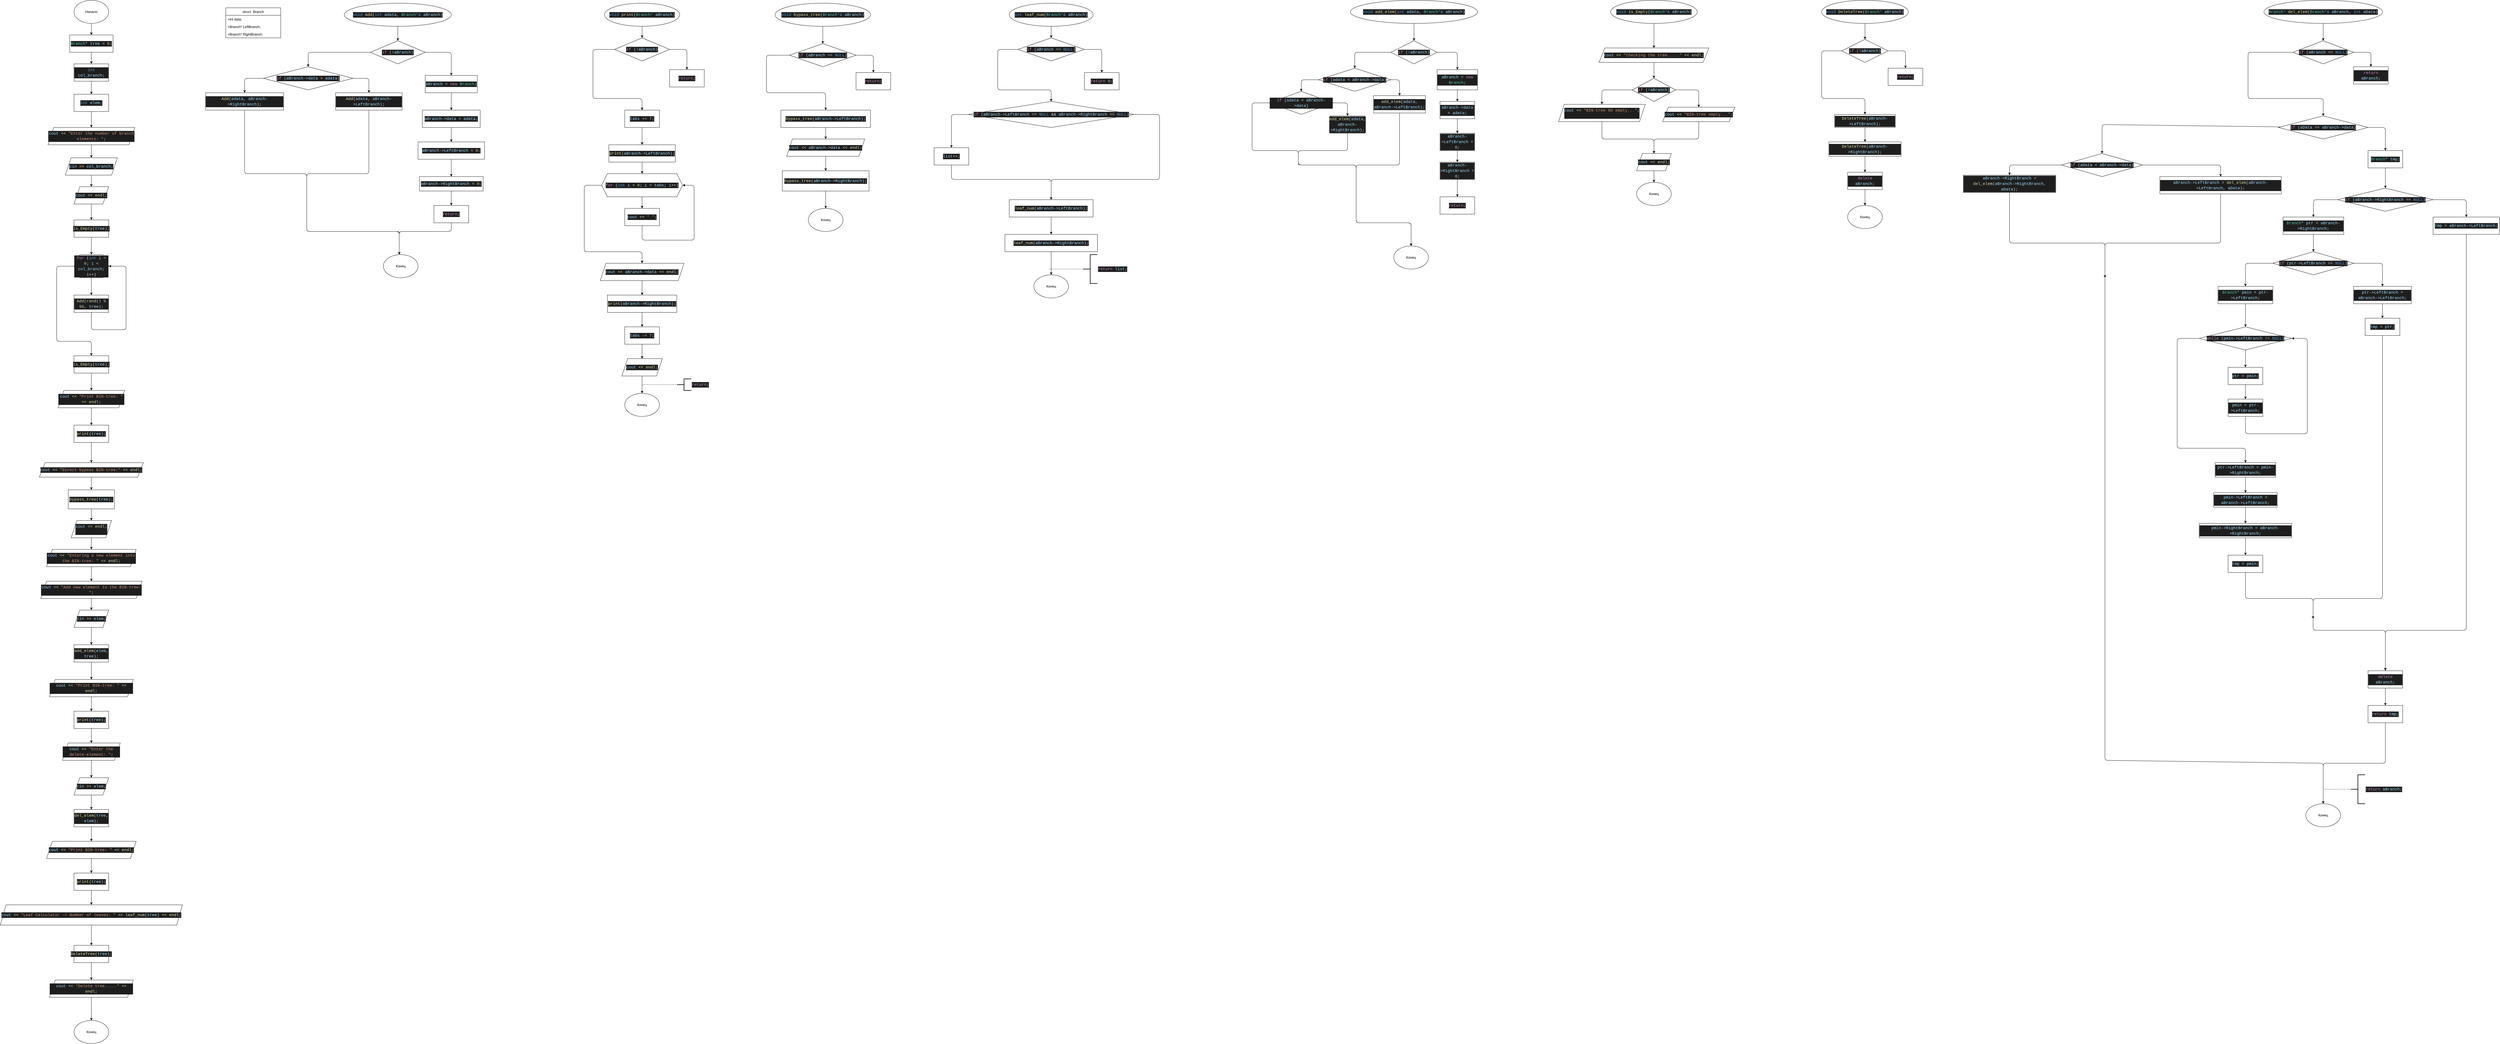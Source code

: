 <mxfile>
    <diagram id="dZqxs4lyRHFmFkZkz2oQ" name="Страница 1">
        <mxGraphModel dx="6417" dy="3950" grid="1" gridSize="10" guides="1" tooltips="1" connect="1" arrows="1" fold="1" page="1" pageScale="1" pageWidth="827" pageHeight="1169" math="0" shadow="0">
            <root>
                <mxCell id="0"/>
                <mxCell id="1" parent="0"/>
                <mxCell id="8" value="struct  Branch" style="swimlane;fontStyle=0;childLayout=stackLayout;horizontal=1;startSize=26;fillColor=none;horizontalStack=0;resizeParent=1;resizeParentMax=0;resizeLast=0;collapsible=1;marginBottom=0;" vertex="1" parent="1">
                    <mxGeometry x="90" y="26" width="190" height="104" as="geometry"/>
                </mxCell>
                <mxCell id="9" value="+int data;" style="text;strokeColor=none;fillColor=none;align=left;verticalAlign=top;spacingLeft=4;spacingRight=4;overflow=hidden;rotatable=0;points=[[0,0.5],[1,0.5]];portConstraint=eastwest;" vertex="1" parent="8">
                    <mxGeometry y="26" width="190" height="26" as="geometry"/>
                </mxCell>
                <mxCell id="10" value="+Branch* LeftBranch;" style="text;strokeColor=none;fillColor=none;align=left;verticalAlign=top;spacingLeft=4;spacingRight=4;overflow=hidden;rotatable=0;points=[[0,0.5],[1,0.5]];portConstraint=eastwest;" vertex="1" parent="8">
                    <mxGeometry y="52" width="190" height="26" as="geometry"/>
                </mxCell>
                <mxCell id="11" value="+Branch* RightBranch;" style="text;strokeColor=none;fillColor=none;align=left;verticalAlign=top;spacingLeft=4;spacingRight=4;overflow=hidden;rotatable=0;points=[[0,0.5],[1,0.5]];portConstraint=eastwest;" vertex="1" parent="8">
                    <mxGeometry y="78" width="190" height="26" as="geometry"/>
                </mxCell>
                <mxCell id="14" value="" style="edgeStyle=none;html=1;" edge="1" parent="1" source="12" target="13">
                    <mxGeometry relative="1" as="geometry"/>
                </mxCell>
                <mxCell id="12" value="&#10;&#10;&lt;div style=&quot;color: rgb(212, 212, 212); background-color: rgb(30, 30, 30); font-family: consolas, &amp;quot;courier new&amp;quot;, monospace; font-weight: normal; font-size: 14px; line-height: 19px;&quot;&gt;&lt;div&gt;&lt;span style=&quot;color: #569cd6&quot;&gt;void&lt;/span&gt;&lt;span style=&quot;color: #d4d4d4&quot;&gt; &lt;/span&gt;&lt;span style=&quot;color: #dcdcaa&quot;&gt;Add&lt;/span&gt;&lt;span style=&quot;color: #d4d4d4&quot;&gt;(&lt;/span&gt;&lt;span style=&quot;color: #569cd6&quot;&gt;int&lt;/span&gt;&lt;span style=&quot;color: #d4d4d4&quot;&gt; &lt;/span&gt;&lt;span style=&quot;color: #9cdcfe&quot;&gt;adata&lt;/span&gt;&lt;span style=&quot;color: #d4d4d4&quot;&gt;, &lt;/span&gt;&lt;span style=&quot;color: #4ec9b0&quot;&gt;Branch&lt;/span&gt;&lt;span style=&quot;color: #569cd6&quot;&gt;*&amp;amp;&lt;/span&gt;&lt;span style=&quot;color: #d4d4d4&quot;&gt; &lt;/span&gt;&lt;span style=&quot;color: #9cdcfe&quot;&gt;aBranch&lt;/span&gt;&lt;span style=&quot;color: #d4d4d4&quot;&gt;)&lt;/span&gt;&lt;/div&gt;&lt;/div&gt;&#10;&#10;" style="ellipse;whiteSpace=wrap;html=1;" vertex="1" parent="1">
                    <mxGeometry x="500" y="10" width="370" height="80" as="geometry"/>
                </mxCell>
                <mxCell id="16" style="edgeStyle=none;html=1;entryX=0.5;entryY=0;entryDx=0;entryDy=0;" edge="1" parent="1" source="13" target="15">
                    <mxGeometry relative="1" as="geometry">
                        <Array as="points">
                            <mxPoint x="870" y="180"/>
                        </Array>
                    </mxGeometry>
                </mxCell>
                <mxCell id="26" style="edgeStyle=none;html=1;entryX=0.5;entryY=0;entryDx=0;entryDy=0;" edge="1" parent="1" source="13" target="25">
                    <mxGeometry relative="1" as="geometry">
                        <Array as="points">
                            <mxPoint x="375" y="180"/>
                        </Array>
                    </mxGeometry>
                </mxCell>
                <mxCell id="13" value="&#10;&#10;&lt;div style=&quot;color: rgb(212, 212, 212); background-color: rgb(30, 30, 30); font-family: consolas, &amp;quot;courier new&amp;quot;, monospace; font-weight: normal; font-size: 14px; line-height: 19px;&quot;&gt;&lt;div&gt;&lt;span style=&quot;color: #c586c0&quot;&gt;if&lt;/span&gt;&lt;span style=&quot;color: #d4d4d4&quot;&gt; (!&lt;/span&gt;&lt;span style=&quot;color: #9cdcfe&quot;&gt;aBranch&lt;/span&gt;&lt;span style=&quot;color: #d4d4d4&quot;&gt;)&lt;/span&gt;&lt;/div&gt;&lt;/div&gt;&#10;&#10;" style="rhombus;whiteSpace=wrap;html=1;" vertex="1" parent="1">
                    <mxGeometry x="590" y="140" width="190" height="80" as="geometry"/>
                </mxCell>
                <mxCell id="18" value="" style="edgeStyle=none;html=1;" edge="1" parent="1" source="15" target="17">
                    <mxGeometry relative="1" as="geometry"/>
                </mxCell>
                <mxCell id="15" value="&#10;&#10;&lt;div style=&quot;color: rgb(212, 212, 212); background-color: rgb(30, 30, 30); font-family: consolas, &amp;quot;courier new&amp;quot;, monospace; font-weight: normal; font-size: 14px; line-height: 19px;&quot;&gt;&lt;div&gt;&lt;span style=&quot;color: #9cdcfe&quot;&gt;aBranch&lt;/span&gt;&lt;span style=&quot;color: #d4d4d4&quot;&gt; = &lt;/span&gt;&lt;span style=&quot;color: #c586c0&quot;&gt;new&lt;/span&gt;&lt;span style=&quot;color: #d4d4d4&quot;&gt; &lt;/span&gt;&lt;span style=&quot;color: #4ec9b0&quot;&gt;Branch&lt;/span&gt;&lt;span style=&quot;color: #d4d4d4&quot;&gt;;&lt;/span&gt;&lt;/div&gt;&lt;/div&gt;&#10;&#10;" style="rounded=0;whiteSpace=wrap;html=1;" vertex="1" parent="1">
                    <mxGeometry x="780" y="260" width="180" height="60" as="geometry"/>
                </mxCell>
                <mxCell id="20" value="" style="edgeStyle=none;html=1;" edge="1" parent="1" source="17" target="19">
                    <mxGeometry relative="1" as="geometry"/>
                </mxCell>
                <mxCell id="17" value="&#10;&#10;&lt;div style=&quot;color: rgb(212, 212, 212); background-color: rgb(30, 30, 30); font-family: consolas, &amp;quot;courier new&amp;quot;, monospace; font-weight: normal; font-size: 14px; line-height: 19px;&quot;&gt;&lt;div&gt;&lt;span style=&quot;color: #9cdcfe&quot;&gt;aBranch&lt;/span&gt;&lt;span style=&quot;color: #d4d4d4&quot;&gt;-&amp;gt;&lt;/span&gt;&lt;span style=&quot;color: #9cdcfe&quot;&gt;data&lt;/span&gt;&lt;span style=&quot;color: #d4d4d4&quot;&gt; = &lt;/span&gt;&lt;span style=&quot;color: #9cdcfe&quot;&gt;adata&lt;/span&gt;&lt;span style=&quot;color: #d4d4d4&quot;&gt;;&lt;/span&gt;&lt;/div&gt;&lt;/div&gt;&#10;&#10;" style="rounded=0;whiteSpace=wrap;html=1;" vertex="1" parent="1">
                    <mxGeometry x="770" y="380" width="200" height="60" as="geometry"/>
                </mxCell>
                <mxCell id="22" value="" style="edgeStyle=none;html=1;" edge="1" parent="1" source="19" target="21">
                    <mxGeometry relative="1" as="geometry"/>
                </mxCell>
                <mxCell id="19" value="&#10;&#10;&lt;div style=&quot;color: rgb(212, 212, 212); background-color: rgb(30, 30, 30); font-family: consolas, &amp;quot;courier new&amp;quot;, monospace; font-weight: normal; font-size: 14px; line-height: 19px;&quot;&gt;&lt;div&gt;&lt;span style=&quot;color: #9cdcfe&quot;&gt;aBranch&lt;/span&gt;&lt;span style=&quot;color: #d4d4d4&quot;&gt;-&amp;gt;&lt;/span&gt;&lt;span style=&quot;color: #9cdcfe&quot;&gt;LeftBranch&lt;/span&gt;&lt;span style=&quot;color: #d4d4d4&quot;&gt; = &lt;/span&gt;&lt;span style=&quot;color: #b5cea8&quot;&gt;0&lt;/span&gt;&lt;span style=&quot;color: #d4d4d4&quot;&gt;;&lt;/span&gt;&lt;/div&gt;&lt;/div&gt;&#10;&#10;" style="rounded=0;whiteSpace=wrap;html=1;" vertex="1" parent="1">
                    <mxGeometry x="755" y="490" width="230" height="60" as="geometry"/>
                </mxCell>
                <mxCell id="24" value="" style="edgeStyle=none;html=1;" edge="1" parent="1" source="21" target="23">
                    <mxGeometry relative="1" as="geometry"/>
                </mxCell>
                <mxCell id="21" value="&#10;&#10;&lt;div style=&quot;color: rgb(212, 212, 212); background-color: rgb(30, 30, 30); font-family: consolas, &amp;quot;courier new&amp;quot;, monospace; font-weight: normal; font-size: 14px; line-height: 19px;&quot;&gt;&lt;div&gt;&lt;span style=&quot;color: #9cdcfe&quot;&gt;aBranch&lt;/span&gt;&lt;span style=&quot;color: #d4d4d4&quot;&gt;-&amp;gt;&lt;/span&gt;&lt;span style=&quot;color: #9cdcfe&quot;&gt;RightBranch&lt;/span&gt;&lt;span style=&quot;color: #d4d4d4&quot;&gt; = &lt;/span&gt;&lt;span style=&quot;color: #b5cea8&quot;&gt;0&lt;/span&gt;&lt;span style=&quot;color: #d4d4d4&quot;&gt;;&lt;/span&gt;&lt;/div&gt;&lt;/div&gt;&#10;&#10;" style="rounded=0;whiteSpace=wrap;html=1;" vertex="1" parent="1">
                    <mxGeometry x="760" y="610" width="220" height="50" as="geometry"/>
                </mxCell>
                <mxCell id="33" style="edgeStyle=none;html=1;" edge="1" parent="1" source="23">
                    <mxGeometry relative="1" as="geometry">
                        <mxPoint x="690" y="880" as="targetPoint"/>
                        <Array as="points">
                            <mxPoint x="870" y="800"/>
                            <mxPoint x="690" y="800"/>
                        </Array>
                    </mxGeometry>
                </mxCell>
                <mxCell id="23" value="&#10;&#10;&lt;div style=&quot;color: rgb(212, 212, 212); background-color: rgb(30, 30, 30); font-family: consolas, &amp;quot;courier new&amp;quot;, monospace; font-weight: normal; font-size: 14px; line-height: 19px;&quot;&gt;&lt;div&gt;&lt;span style=&quot;color: #c586c0&quot;&gt;return&lt;/span&gt;&lt;span style=&quot;color: #d4d4d4&quot;&gt;;&lt;/span&gt;&lt;/div&gt;&lt;/div&gt;&#10;&#10;" style="rounded=0;whiteSpace=wrap;html=1;" vertex="1" parent="1">
                    <mxGeometry x="810" y="710" width="120" height="60" as="geometry"/>
                </mxCell>
                <mxCell id="28" style="edgeStyle=none;html=1;entryX=0.5;entryY=0;entryDx=0;entryDy=0;" edge="1" parent="1" source="25" target="27">
                    <mxGeometry relative="1" as="geometry">
                        <Array as="points">
                            <mxPoint x="585" y="270"/>
                        </Array>
                    </mxGeometry>
                </mxCell>
                <mxCell id="30" style="edgeStyle=none;html=1;entryX=0.5;entryY=0;entryDx=0;entryDy=0;" edge="1" parent="1" source="25" target="29">
                    <mxGeometry relative="1" as="geometry">
                        <Array as="points">
                            <mxPoint x="155" y="270"/>
                        </Array>
                    </mxGeometry>
                </mxCell>
                <mxCell id="25" value="&#10;&#10;&lt;div style=&quot;color: rgb(212, 212, 212); background-color: rgb(30, 30, 30); font-family: consolas, &amp;quot;courier new&amp;quot;, monospace; font-weight: normal; font-size: 14px; line-height: 19px;&quot;&gt;&lt;div&gt;&lt;span style=&quot;color: #c586c0&quot;&gt;if&lt;/span&gt;&lt;span style=&quot;color: #d4d4d4&quot;&gt; (&lt;/span&gt;&lt;span style=&quot;color: #9cdcfe&quot;&gt;aBranch&lt;/span&gt;&lt;span style=&quot;color: #d4d4d4&quot;&gt;-&amp;gt;&lt;/span&gt;&lt;span style=&quot;color: #9cdcfe&quot;&gt;data&lt;/span&gt;&lt;span style=&quot;color: #d4d4d4&quot;&gt; &amp;gt; &lt;/span&gt;&lt;span style=&quot;color: #9cdcfe&quot;&gt;adata&lt;/span&gt;&lt;span style=&quot;color: #d4d4d4&quot;&gt;)&lt;/span&gt;&lt;/div&gt;&lt;/div&gt;&#10;&#10;" style="rhombus;whiteSpace=wrap;html=1;" vertex="1" parent="1">
                    <mxGeometry x="220" y="230" width="310" height="80" as="geometry"/>
                </mxCell>
                <mxCell id="32" style="edgeStyle=none;html=1;" edge="1" parent="1" source="27">
                    <mxGeometry relative="1" as="geometry">
                        <mxPoint x="690" y="880" as="targetPoint"/>
                        <Array as="points">
                            <mxPoint x="585" y="600"/>
                            <mxPoint x="370" y="600"/>
                            <mxPoint x="370" y="800"/>
                            <mxPoint x="690" y="800"/>
                        </Array>
                    </mxGeometry>
                </mxCell>
                <mxCell id="27" value="&#10;&#10;&lt;div style=&quot;color: rgb(212, 212, 212); background-color: rgb(30, 30, 30); font-family: consolas, &amp;quot;courier new&amp;quot;, monospace; font-weight: normal; font-size: 14px; line-height: 19px;&quot;&gt;&lt;div&gt;&lt;span style=&quot;color: #dcdcaa&quot;&gt;Add&lt;/span&gt;&lt;span style=&quot;color: #d4d4d4&quot;&gt;(&lt;/span&gt;&lt;span style=&quot;color: #9cdcfe&quot;&gt;adata&lt;/span&gt;&lt;span style=&quot;color: #d4d4d4&quot;&gt;, &lt;/span&gt;&lt;span style=&quot;color: #9cdcfe&quot;&gt;aBranch&lt;/span&gt;&lt;span style=&quot;color: #d4d4d4&quot;&gt;-&amp;gt;&lt;/span&gt;&lt;span style=&quot;color: #9cdcfe&quot;&gt;LeftBranch&lt;/span&gt;&lt;span style=&quot;color: #d4d4d4&quot;&gt;);&lt;/span&gt;&lt;/div&gt;&lt;/div&gt;&#10;&#10;" style="rounded=0;whiteSpace=wrap;html=1;" vertex="1" parent="1">
                    <mxGeometry x="470" y="320" width="230" height="60" as="geometry"/>
                </mxCell>
                <mxCell id="31" style="edgeStyle=none;html=1;" edge="1" parent="1" source="29">
                    <mxGeometry relative="1" as="geometry">
                        <mxPoint x="690" y="880" as="targetPoint"/>
                        <Array as="points">
                            <mxPoint x="155" y="600"/>
                            <mxPoint x="370" y="600"/>
                            <mxPoint x="370" y="800"/>
                            <mxPoint x="670" y="800"/>
                            <mxPoint x="690" y="800"/>
                            <mxPoint x="690" y="810"/>
                        </Array>
                    </mxGeometry>
                </mxCell>
                <mxCell id="29" value="&#10;&#10;&lt;div style=&quot;color: rgb(212, 212, 212); background-color: rgb(30, 30, 30); font-family: consolas, &amp;quot;courier new&amp;quot;, monospace; font-weight: normal; font-size: 14px; line-height: 19px;&quot;&gt;&lt;div&gt;&lt;span style=&quot;color: #dcdcaa&quot;&gt;Add&lt;/span&gt;&lt;span style=&quot;color: #d4d4d4&quot;&gt;(&lt;/span&gt;&lt;span style=&quot;color: #9cdcfe&quot;&gt;adata&lt;/span&gt;&lt;span style=&quot;color: #d4d4d4&quot;&gt;, &lt;/span&gt;&lt;span style=&quot;color: #9cdcfe&quot;&gt;aBranch&lt;/span&gt;&lt;span style=&quot;color: #d4d4d4&quot;&gt;-&amp;gt;&lt;/span&gt;&lt;span style=&quot;color: #9cdcfe&quot;&gt;RightBranch&lt;/span&gt;&lt;span style=&quot;color: #d4d4d4&quot;&gt;);&lt;/span&gt;&lt;/div&gt;&lt;/div&gt;&#10;&#10;" style="rounded=0;whiteSpace=wrap;html=1;" vertex="1" parent="1">
                    <mxGeometry x="20" y="320" width="270" height="60" as="geometry"/>
                </mxCell>
                <mxCell id="34" value="Конец" style="ellipse;whiteSpace=wrap;html=1;" vertex="1" parent="1">
                    <mxGeometry x="635" y="880" width="120" height="80" as="geometry"/>
                </mxCell>
                <mxCell id="37" value="" style="edgeStyle=none;html=1;" edge="1" parent="1" source="35" target="36">
                    <mxGeometry relative="1" as="geometry"/>
                </mxCell>
                <mxCell id="35" value="&#10;&#10;&lt;div style=&quot;color: rgb(212, 212, 212); background-color: rgb(30, 30, 30); font-family: consolas, &amp;quot;courier new&amp;quot;, monospace; font-weight: normal; font-size: 14px; line-height: 19px;&quot;&gt;&lt;div&gt;&lt;span style=&quot;color: #569cd6&quot;&gt;void&lt;/span&gt;&lt;span style=&quot;color: #d4d4d4&quot;&gt; &lt;/span&gt;&lt;span style=&quot;color: #dcdcaa&quot;&gt;print&lt;/span&gt;&lt;span style=&quot;color: #d4d4d4&quot;&gt;(&lt;/span&gt;&lt;span style=&quot;color: #4ec9b0&quot;&gt;Branch&lt;/span&gt;&lt;span style=&quot;color: #569cd6&quot;&gt;*&lt;/span&gt;&lt;span style=&quot;color: #d4d4d4&quot;&gt; &lt;/span&gt;&lt;span style=&quot;color: #9cdcfe&quot;&gt;aBranch&lt;/span&gt;&lt;span style=&quot;color: #d4d4d4&quot;&gt;)&lt;/span&gt;&lt;/div&gt;&lt;/div&gt;&#10;&#10;" style="ellipse;whiteSpace=wrap;html=1;" vertex="1" parent="1">
                    <mxGeometry x="1400" y="10" width="260" height="80" as="geometry"/>
                </mxCell>
                <mxCell id="39" style="edgeStyle=none;html=1;entryX=0.5;entryY=0;entryDx=0;entryDy=0;" edge="1" parent="1" source="36" target="38">
                    <mxGeometry relative="1" as="geometry">
                        <Array as="points">
                            <mxPoint x="1685" y="170"/>
                        </Array>
                    </mxGeometry>
                </mxCell>
                <mxCell id="40" style="edgeStyle=none;html=1;" edge="1" parent="1" source="36">
                    <mxGeometry relative="1" as="geometry">
                        <mxPoint x="1530" y="380.0" as="targetPoint"/>
                        <Array as="points">
                            <mxPoint x="1360" y="170"/>
                            <mxPoint x="1360" y="340"/>
                            <mxPoint x="1530" y="340"/>
                        </Array>
                    </mxGeometry>
                </mxCell>
                <mxCell id="36" value="&#10;&#10;&lt;div style=&quot;color: rgb(212, 212, 212); background-color: rgb(30, 30, 30); font-family: consolas, &amp;quot;courier new&amp;quot;, monospace; font-weight: normal; font-size: 14px; line-height: 19px;&quot;&gt;&lt;div&gt;&lt;span style=&quot;color: #c586c0&quot;&gt;if&lt;/span&gt;&lt;span style=&quot;color: #d4d4d4&quot;&gt; (!&lt;/span&gt;&lt;span style=&quot;color: #9cdcfe&quot;&gt;aBranch&lt;/span&gt;&lt;span style=&quot;color: #d4d4d4&quot;&gt;)&lt;/span&gt;&lt;/div&gt;&lt;/div&gt;&#10;&#10;" style="rhombus;whiteSpace=wrap;html=1;" vertex="1" parent="1">
                    <mxGeometry x="1435" y="130" width="190" height="80" as="geometry"/>
                </mxCell>
                <mxCell id="38" value="&#10;&#10;&lt;div style=&quot;color: rgb(212, 212, 212); background-color: rgb(30, 30, 30); font-family: consolas, &amp;quot;courier new&amp;quot;, monospace; font-weight: normal; font-size: 14px; line-height: 19px;&quot;&gt;&lt;div&gt;&lt;span style=&quot;color: #c586c0&quot;&gt;return&lt;/span&gt;&lt;span style=&quot;color: #d4d4d4&quot;&gt;;&lt;/span&gt;&lt;/div&gt;&lt;/div&gt;&#10;&#10;" style="rounded=0;whiteSpace=wrap;html=1;" vertex="1" parent="1">
                    <mxGeometry x="1625" y="240" width="120" height="60" as="geometry"/>
                </mxCell>
                <mxCell id="44" value="" style="edgeStyle=none;html=1;" edge="1" parent="1" source="42" target="43">
                    <mxGeometry relative="1" as="geometry"/>
                </mxCell>
                <mxCell id="42" value="&#10;&#10;&lt;div style=&quot;color: rgb(212, 212, 212); background-color: rgb(30, 30, 30); font-family: consolas, &amp;quot;courier new&amp;quot;, monospace; font-weight: normal; font-size: 14px; line-height: 19px;&quot;&gt;&lt;div&gt;&lt;span style=&quot;color: #9cdcfe&quot;&gt;tabs&lt;/span&gt;&lt;span style=&quot;color: #d4d4d4&quot;&gt; += &lt;/span&gt;&lt;span style=&quot;color: #b5cea8&quot;&gt;7&lt;/span&gt;&lt;span style=&quot;color: #d4d4d4&quot;&gt;;&lt;/span&gt;&lt;/div&gt;&lt;/div&gt;&#10;&#10;" style="rounded=0;whiteSpace=wrap;html=1;" vertex="1" parent="1">
                    <mxGeometry x="1470" y="380" width="120" height="60" as="geometry"/>
                </mxCell>
                <mxCell id="46" value="" style="edgeStyle=none;html=1;" edge="1" parent="1" source="43" target="45">
                    <mxGeometry relative="1" as="geometry"/>
                </mxCell>
                <mxCell id="43" value="&#10;&#10;&lt;div style=&quot;color: rgb(212, 212, 212); background-color: rgb(30, 30, 30); font-family: consolas, &amp;quot;courier new&amp;quot;, monospace; font-weight: normal; font-size: 14px; line-height: 19px;&quot;&gt;&lt;div&gt;&lt;span style=&quot;color: #dcdcaa&quot;&gt;print&lt;/span&gt;&lt;span style=&quot;color: #d4d4d4&quot;&gt;(&lt;/span&gt;&lt;span style=&quot;color: #9cdcfe&quot;&gt;aBranch&lt;/span&gt;&lt;span style=&quot;color: #d4d4d4&quot;&gt;-&amp;gt;&lt;/span&gt;&lt;span style=&quot;color: #9cdcfe&quot;&gt;LeftBranch&lt;/span&gt;&lt;span style=&quot;color: #d4d4d4&quot;&gt;);&lt;/span&gt;&lt;/div&gt;&lt;/div&gt;&#10;&#10;" style="rounded=0;whiteSpace=wrap;html=1;" vertex="1" parent="1">
                    <mxGeometry x="1415" y="500" width="230" height="60" as="geometry"/>
                </mxCell>
                <mxCell id="48" value="" style="edgeStyle=none;html=1;" edge="1" parent="1" source="45" target="47">
                    <mxGeometry relative="1" as="geometry"/>
                </mxCell>
                <mxCell id="51" style="edgeStyle=none;html=1;entryX=0.5;entryY=0;entryDx=0;entryDy=0;" edge="1" parent="1" source="45" target="50">
                    <mxGeometry relative="1" as="geometry">
                        <Array as="points">
                            <mxPoint x="1330" y="640"/>
                            <mxPoint x="1330" y="870"/>
                            <mxPoint x="1530" y="870"/>
                        </Array>
                    </mxGeometry>
                </mxCell>
                <mxCell id="45" value="&#10;&#10;&lt;div style=&quot;color: rgb(212, 212, 212); background-color: rgb(30, 30, 30); font-family: consolas, &amp;quot;courier new&amp;quot;, monospace; font-weight: normal; font-size: 14px; line-height: 19px;&quot;&gt;&lt;div&gt;&lt;span style=&quot;color: #c586c0&quot;&gt;for&lt;/span&gt;&lt;span style=&quot;color: #d4d4d4&quot;&gt; (&lt;/span&gt;&lt;span style=&quot;color: #569cd6&quot;&gt;int&lt;/span&gt;&lt;span style=&quot;color: #d4d4d4&quot;&gt; &lt;/span&gt;&lt;span style=&quot;color: #9cdcfe&quot;&gt;i&lt;/span&gt;&lt;span style=&quot;color: #d4d4d4&quot;&gt; = &lt;/span&gt;&lt;span style=&quot;color: #b5cea8&quot;&gt;0&lt;/span&gt;&lt;span style=&quot;color: #d4d4d4&quot;&gt;; &lt;/span&gt;&lt;span style=&quot;color: #9cdcfe&quot;&gt;i&lt;/span&gt;&lt;span style=&quot;color: #d4d4d4&quot;&gt; &amp;lt; &lt;/span&gt;&lt;span style=&quot;color: #9cdcfe&quot;&gt;tabs&lt;/span&gt;&lt;span style=&quot;color: #d4d4d4&quot;&gt;; &lt;/span&gt;&lt;span style=&quot;color: #9cdcfe&quot;&gt;i&lt;/span&gt;&lt;span style=&quot;color: #d4d4d4&quot;&gt;++)&lt;/span&gt;&lt;/div&gt;&lt;/div&gt;&#10;&#10;" style="shape=hexagon;perimeter=hexagonPerimeter2;whiteSpace=wrap;html=1;fixedSize=1;" vertex="1" parent="1">
                    <mxGeometry x="1390" y="600" width="280" height="80" as="geometry"/>
                </mxCell>
                <mxCell id="49" style="edgeStyle=none;html=1;entryX=1;entryY=0.5;entryDx=0;entryDy=0;" edge="1" parent="1" source="47" target="45">
                    <mxGeometry relative="1" as="geometry">
                        <Array as="points">
                            <mxPoint x="1530" y="830"/>
                            <mxPoint x="1710" y="830"/>
                            <mxPoint x="1710" y="640"/>
                        </Array>
                    </mxGeometry>
                </mxCell>
                <mxCell id="47" value="&#10;&#10;&lt;div style=&quot;color: rgb(212, 212, 212); background-color: rgb(30, 30, 30); font-family: consolas, &amp;quot;courier new&amp;quot;, monospace; font-weight: normal; font-size: 14px; line-height: 19px;&quot;&gt;&lt;div&gt;&lt;span style=&quot;color: #9cdcfe&quot;&gt;cout&lt;/span&gt;&lt;span style=&quot;color: #d4d4d4&quot;&gt; &lt;/span&gt;&lt;span style=&quot;color: #dcdcaa&quot;&gt;&amp;lt;&amp;lt;&lt;/span&gt;&lt;span style=&quot;color: #d4d4d4&quot;&gt; &lt;/span&gt;&lt;span style=&quot;color: #ce9178&quot;&gt;&quot; &quot;&lt;/span&gt;&lt;span style=&quot;color: #d4d4d4&quot;&gt;;&lt;/span&gt;&lt;/div&gt;&lt;/div&gt;&#10;&#10;" style="rounded=0;whiteSpace=wrap;html=1;" vertex="1" parent="1">
                    <mxGeometry x="1470" y="720" width="120" height="60" as="geometry"/>
                </mxCell>
                <mxCell id="53" value="" style="edgeStyle=none;html=1;" edge="1" parent="1" source="50" target="52">
                    <mxGeometry relative="1" as="geometry"/>
                </mxCell>
                <mxCell id="50" value="&#10;&#10;&lt;div style=&quot;color: rgb(212, 212, 212); background-color: rgb(30, 30, 30); font-family: consolas, &amp;quot;courier new&amp;quot;, monospace; font-weight: normal; font-size: 14px; line-height: 19px;&quot;&gt;&lt;div&gt;&lt;span style=&quot;color: #9cdcfe&quot;&gt;cout&lt;/span&gt;&lt;span style=&quot;color: #d4d4d4&quot;&gt; &lt;/span&gt;&lt;span style=&quot;color: #dcdcaa&quot;&gt;&amp;lt;&amp;lt;&lt;/span&gt;&lt;span style=&quot;color: #d4d4d4&quot;&gt; &lt;/span&gt;&lt;span style=&quot;color: #9cdcfe&quot;&gt;aBranch&lt;/span&gt;&lt;span style=&quot;color: #d4d4d4&quot;&gt;-&amp;gt;&lt;/span&gt;&lt;span style=&quot;color: #9cdcfe&quot;&gt;data&lt;/span&gt;&lt;span style=&quot;color: #d4d4d4&quot;&gt; &lt;/span&gt;&lt;span style=&quot;color: #dcdcaa&quot;&gt;&amp;lt;&amp;lt;&lt;/span&gt;&lt;span style=&quot;color: #d4d4d4&quot;&gt; &lt;/span&gt;&lt;span style=&quot;color: #dcdcaa&quot;&gt;endl&lt;/span&gt;&lt;span style=&quot;color: #d4d4d4&quot;&gt;;&lt;/span&gt;&lt;/div&gt;&lt;/div&gt;&#10;&#10;" style="shape=parallelogram;perimeter=parallelogramPerimeter;whiteSpace=wrap;html=1;fixedSize=1;" vertex="1" parent="1">
                    <mxGeometry x="1385" y="910" width="290" height="60" as="geometry"/>
                </mxCell>
                <mxCell id="55" value="" style="edgeStyle=none;html=1;" edge="1" parent="1" source="52" target="54">
                    <mxGeometry relative="1" as="geometry"/>
                </mxCell>
                <mxCell id="52" value="&#10;&#10;&lt;div style=&quot;color: rgb(212, 212, 212); background-color: rgb(30, 30, 30); font-family: consolas, &amp;quot;courier new&amp;quot;, monospace; font-weight: normal; font-size: 14px; line-height: 19px;&quot;&gt;&lt;div&gt;&lt;span style=&quot;color: #dcdcaa&quot;&gt;print&lt;/span&gt;&lt;span style=&quot;color: #d4d4d4&quot;&gt;(&lt;/span&gt;&lt;span style=&quot;color: #9cdcfe&quot;&gt;aBranch&lt;/span&gt;&lt;span style=&quot;color: #d4d4d4&quot;&gt;-&amp;gt;&lt;/span&gt;&lt;span style=&quot;color: #9cdcfe&quot;&gt;RightBranch&lt;/span&gt;&lt;span style=&quot;color: #d4d4d4&quot;&gt;);&lt;/span&gt;&lt;/div&gt;&lt;/div&gt;&#10;&#10;" style="rounded=0;whiteSpace=wrap;html=1;" vertex="1" parent="1">
                    <mxGeometry x="1410" y="1020" width="240" height="60" as="geometry"/>
                </mxCell>
                <mxCell id="57" value="" style="edgeStyle=none;html=1;" edge="1" parent="1" source="54" target="56">
                    <mxGeometry relative="1" as="geometry"/>
                </mxCell>
                <mxCell id="54" value="&#10;&#10;&lt;div style=&quot;color: rgb(212, 212, 212); background-color: rgb(30, 30, 30); font-family: consolas, &amp;quot;courier new&amp;quot;, monospace; font-weight: normal; font-size: 14px; line-height: 19px;&quot;&gt;&lt;div&gt;&lt;span style=&quot;color: #9cdcfe&quot;&gt;tabs&lt;/span&gt;&lt;span style=&quot;color: #d4d4d4&quot;&gt; -= &lt;/span&gt;&lt;span style=&quot;color: #b5cea8&quot;&gt;7&lt;/span&gt;&lt;span style=&quot;color: #d4d4d4&quot;&gt;;&lt;/span&gt;&lt;/div&gt;&lt;/div&gt;&#10;&#10;" style="rounded=0;whiteSpace=wrap;html=1;" vertex="1" parent="1">
                    <mxGeometry x="1470" y="1130" width="120" height="60" as="geometry"/>
                </mxCell>
                <mxCell id="60" value="" style="edgeStyle=none;html=1;" edge="1" parent="1" source="56" target="59">
                    <mxGeometry relative="1" as="geometry"/>
                </mxCell>
                <mxCell id="56" value="&#10;&#10;&lt;div style=&quot;color: rgb(212, 212, 212); background-color: rgb(30, 30, 30); font-family: consolas, &amp;quot;courier new&amp;quot;, monospace; font-weight: normal; font-size: 14px; line-height: 19px;&quot;&gt;&lt;div&gt;&lt;span style=&quot;color: #9cdcfe&quot;&gt;cout&lt;/span&gt;&lt;span style=&quot;color: #d4d4d4&quot;&gt; &lt;/span&gt;&lt;span style=&quot;color: #dcdcaa&quot;&gt;&amp;lt;&amp;lt;&lt;/span&gt;&lt;span style=&quot;color: #d4d4d4&quot;&gt; &lt;/span&gt;&lt;span style=&quot;color: #dcdcaa&quot;&gt;endl&lt;/span&gt;&lt;span style=&quot;color: #d4d4d4&quot;&gt;;&lt;/span&gt;&lt;/div&gt;&lt;/div&gt;&#10;&#10;" style="shape=parallelogram;perimeter=parallelogramPerimeter;whiteSpace=wrap;html=1;fixedSize=1;" vertex="1" parent="1">
                    <mxGeometry x="1460" y="1240" width="140" height="60" as="geometry"/>
                </mxCell>
                <mxCell id="59" value="Конец" style="ellipse;whiteSpace=wrap;html=1;" vertex="1" parent="1">
                    <mxGeometry x="1470" y="1360" width="120" height="80" as="geometry"/>
                </mxCell>
                <mxCell id="61" value="&#10;&#10;&lt;div style=&quot;color: rgb(212, 212, 212); background-color: rgb(30, 30, 30); font-family: consolas, &amp;quot;courier new&amp;quot;, monospace; font-weight: normal; font-size: 14px; line-height: 19px;&quot;&gt;&lt;div&gt;&lt;span style=&quot;color: #c586c0&quot;&gt;return&lt;/span&gt;&lt;span style=&quot;color: #d4d4d4&quot;&gt;;&lt;/span&gt;&lt;/div&gt;&lt;/div&gt;&#10;&#10;" style="strokeWidth=2;html=1;shape=mxgraph.flowchart.annotation_2;align=left;labelPosition=right;pointerEvents=1;" vertex="1" parent="1">
                    <mxGeometry x="1650" y="1310" width="50" height="40" as="geometry"/>
                </mxCell>
                <mxCell id="62" value="" style="endArrow=none;dashed=1;html=1;entryX=0;entryY=0.5;entryDx=0;entryDy=0;entryPerimeter=0;" edge="1" parent="1" target="61">
                    <mxGeometry width="50" height="50" relative="1" as="geometry">
                        <mxPoint x="1530" y="1330" as="sourcePoint"/>
                        <mxPoint x="1670" y="980" as="targetPoint"/>
                    </mxGeometry>
                </mxCell>
                <mxCell id="65" value="" style="edgeStyle=none;html=1;" edge="1" parent="1" source="63" target="64">
                    <mxGeometry relative="1" as="geometry"/>
                </mxCell>
                <mxCell id="63" value="&#10;&#10;&lt;div style=&quot;color: rgb(212, 212, 212); background-color: rgb(30, 30, 30); font-family: consolas, &amp;quot;courier new&amp;quot;, monospace; font-weight: normal; font-size: 14px; line-height: 19px;&quot;&gt;&lt;div&gt;&lt;span style=&quot;color: #569cd6&quot;&gt;void&lt;/span&gt;&lt;span style=&quot;color: #d4d4d4&quot;&gt; &lt;/span&gt;&lt;span style=&quot;color: #dcdcaa&quot;&gt;bypass_tree&lt;/span&gt;&lt;span style=&quot;color: #d4d4d4&quot;&gt;(&lt;/span&gt;&lt;span style=&quot;color: #4ec9b0&quot;&gt;Branch&lt;/span&gt;&lt;span style=&quot;color: #569cd6&quot;&gt;*&amp;amp;&lt;/span&gt;&lt;span style=&quot;color: #d4d4d4&quot;&gt; &lt;/span&gt;&lt;span style=&quot;color: #9cdcfe&quot;&gt;aBranch&lt;/span&gt;&lt;span style=&quot;color: #d4d4d4&quot;&gt;)&lt;/span&gt;&lt;/div&gt;&lt;/div&gt;&#10;&#10;" style="ellipse;whiteSpace=wrap;html=1;" vertex="1" parent="1">
                    <mxGeometry x="1990" y="10" width="330" height="80" as="geometry"/>
                </mxCell>
                <mxCell id="67" style="edgeStyle=none;html=1;entryX=0.5;entryY=0;entryDx=0;entryDy=0;" edge="1" parent="1" source="64" target="66">
                    <mxGeometry relative="1" as="geometry">
                        <Array as="points">
                            <mxPoint x="2330" y="190"/>
                        </Array>
                    </mxGeometry>
                </mxCell>
                <mxCell id="69" style="edgeStyle=none;html=1;" edge="1" parent="1" source="64" target="68">
                    <mxGeometry relative="1" as="geometry">
                        <Array as="points">
                            <mxPoint x="1960" y="190"/>
                            <mxPoint x="1960" y="320"/>
                            <mxPoint x="2165" y="320"/>
                        </Array>
                    </mxGeometry>
                </mxCell>
                <mxCell id="64" value="&#10;&#10;&lt;div style=&quot;color: rgb(212, 212, 212); background-color: rgb(30, 30, 30); font-family: consolas, &amp;quot;courier new&amp;quot;, monospace; font-weight: normal; font-size: 14px; line-height: 19px;&quot;&gt;&lt;div&gt;&lt;span style=&quot;color: #c586c0&quot;&gt;if&lt;/span&gt;&lt;span style=&quot;color: #d4d4d4&quot;&gt; (&lt;/span&gt;&lt;span style=&quot;color: #9cdcfe&quot;&gt;aBranch&lt;/span&gt;&lt;span style=&quot;color: #d4d4d4&quot;&gt; == &lt;/span&gt;&lt;span style=&quot;color: #569cd6&quot;&gt;NULL&lt;/span&gt;&lt;span style=&quot;color: #d4d4d4&quot;&gt;)&lt;/span&gt;&lt;/div&gt;&lt;/div&gt;&#10;&#10;" style="rhombus;whiteSpace=wrap;html=1;" vertex="1" parent="1">
                    <mxGeometry x="2040" y="150" width="230" height="80" as="geometry"/>
                </mxCell>
                <mxCell id="66" value="&#10;&#10;&lt;div style=&quot;color: rgb(212, 212, 212); background-color: rgb(30, 30, 30); font-family: consolas, &amp;quot;courier new&amp;quot;, monospace; font-weight: normal; font-size: 14px; line-height: 19px;&quot;&gt;&lt;div&gt;&lt;span style=&quot;color: #c586c0&quot;&gt;return&lt;/span&gt;&lt;span style=&quot;color: #d4d4d4&quot;&gt;;&lt;/span&gt;&lt;/div&gt;&lt;/div&gt;&#10;&#10;" style="rounded=0;whiteSpace=wrap;html=1;" vertex="1" parent="1">
                    <mxGeometry x="2270" y="250" width="120" height="60" as="geometry"/>
                </mxCell>
                <mxCell id="71" value="" style="edgeStyle=none;html=1;" edge="1" parent="1" source="68" target="70">
                    <mxGeometry relative="1" as="geometry"/>
                </mxCell>
                <mxCell id="68" value="&#10;&#10;&lt;div style=&quot;color: rgb(212, 212, 212); background-color: rgb(30, 30, 30); font-family: consolas, &amp;quot;courier new&amp;quot;, monospace; font-weight: normal; font-size: 14px; line-height: 19px;&quot;&gt;&lt;div&gt;&lt;span style=&quot;color: #dcdcaa&quot;&gt;bypass_tree&lt;/span&gt;&lt;span style=&quot;color: #d4d4d4&quot;&gt;(&lt;/span&gt;&lt;span style=&quot;color: #9cdcfe&quot;&gt;aBranch&lt;/span&gt;&lt;span style=&quot;color: #d4d4d4&quot;&gt;-&amp;gt;&lt;/span&gt;&lt;span style=&quot;color: #9cdcfe&quot;&gt;LeftBranch&lt;/span&gt;&lt;span style=&quot;color: #d4d4d4&quot;&gt;);&lt;/span&gt;&lt;/div&gt;&lt;/div&gt;&#10;&#10;" style="rounded=0;whiteSpace=wrap;html=1;" vertex="1" parent="1">
                    <mxGeometry x="2010" y="380" width="310" height="60" as="geometry"/>
                </mxCell>
                <mxCell id="73" value="" style="edgeStyle=none;html=1;" edge="1" parent="1" source="70" target="72">
                    <mxGeometry relative="1" as="geometry"/>
                </mxCell>
                <mxCell id="70" value="&#10;&#10;&lt;div style=&quot;color: rgb(212, 212, 212); background-color: rgb(30, 30, 30); font-family: consolas, &amp;quot;courier new&amp;quot;, monospace; font-weight: normal; font-size: 14px; line-height: 19px;&quot;&gt;&lt;div&gt;&lt;span style=&quot;color: #9cdcfe&quot;&gt;cout&lt;/span&gt;&lt;span style=&quot;color: #d4d4d4&quot;&gt; &lt;/span&gt;&lt;span style=&quot;color: #dcdcaa&quot;&gt;&amp;lt;&amp;lt;&lt;/span&gt;&lt;span style=&quot;color: #d4d4d4&quot;&gt; &lt;/span&gt;&lt;span style=&quot;color: #9cdcfe&quot;&gt;aBranch&lt;/span&gt;&lt;span style=&quot;color: #d4d4d4&quot;&gt;-&amp;gt;&lt;/span&gt;&lt;span style=&quot;color: #9cdcfe&quot;&gt;data&lt;/span&gt;&lt;span style=&quot;color: #d4d4d4&quot;&gt; &lt;/span&gt;&lt;span style=&quot;color: #dcdcaa&quot;&gt;&amp;lt;&amp;lt;&lt;/span&gt;&lt;span style=&quot;color: #d4d4d4&quot;&gt; &lt;/span&gt;&lt;span style=&quot;color: #dcdcaa&quot;&gt;endl&lt;/span&gt;&lt;span style=&quot;color: #d4d4d4&quot;&gt;;&lt;/span&gt;&lt;/div&gt;&lt;/div&gt;&#10;&#10;" style="shape=parallelogram;perimeter=parallelogramPerimeter;whiteSpace=wrap;html=1;fixedSize=1;" vertex="1" parent="1">
                    <mxGeometry x="2030" y="480" width="270" height="60" as="geometry"/>
                </mxCell>
                <mxCell id="75" value="" style="edgeStyle=none;html=1;" edge="1" parent="1" source="72" target="74">
                    <mxGeometry relative="1" as="geometry"/>
                </mxCell>
                <mxCell id="72" value="&#10;&#10;&lt;div style=&quot;color: rgb(212, 212, 212); background-color: rgb(30, 30, 30); font-family: consolas, &amp;quot;courier new&amp;quot;, monospace; font-weight: normal; font-size: 14px; line-height: 19px;&quot;&gt;&lt;div&gt;&lt;span style=&quot;color: #dcdcaa&quot;&gt;bypass_tree&lt;/span&gt;&lt;span style=&quot;color: #d4d4d4&quot;&gt;(&lt;/span&gt;&lt;span style=&quot;color: #9cdcfe&quot;&gt;aBranch&lt;/span&gt;&lt;span style=&quot;color: #d4d4d4&quot;&gt;-&amp;gt;&lt;/span&gt;&lt;span style=&quot;color: #9cdcfe&quot;&gt;RightBranch&lt;/span&gt;&lt;span style=&quot;color: #d4d4d4&quot;&gt;);&lt;/span&gt;&lt;/div&gt;&lt;/div&gt;&#10;&#10;" style="rounded=0;whiteSpace=wrap;html=1;" vertex="1" parent="1">
                    <mxGeometry x="2015" y="590" width="300" height="70" as="geometry"/>
                </mxCell>
                <mxCell id="74" value="Конец" style="ellipse;whiteSpace=wrap;html=1;" vertex="1" parent="1">
                    <mxGeometry x="2105" y="720" width="120" height="80" as="geometry"/>
                </mxCell>
                <mxCell id="78" value="" style="edgeStyle=none;html=1;" edge="1" parent="1" source="76" target="77">
                    <mxGeometry relative="1" as="geometry"/>
                </mxCell>
                <mxCell id="76" value="&#10;&#10;&lt;div style=&quot;color: rgb(212, 212, 212); background-color: rgb(30, 30, 30); font-family: consolas, &amp;quot;courier new&amp;quot;, monospace; font-weight: normal; font-size: 14px; line-height: 19px;&quot;&gt;&lt;div&gt;&lt;span style=&quot;color: #569cd6&quot;&gt;int&lt;/span&gt;&lt;span style=&quot;color: #d4d4d4&quot;&gt; &lt;/span&gt;&lt;span style=&quot;color: #dcdcaa&quot;&gt;leaf_num&lt;/span&gt;&lt;span style=&quot;color: #d4d4d4&quot;&gt;(&lt;/span&gt;&lt;span style=&quot;color: #4ec9b0&quot;&gt;Branch&lt;/span&gt;&lt;span style=&quot;color: #569cd6&quot;&gt;*&amp;amp;&lt;/span&gt;&lt;span style=&quot;color: #d4d4d4&quot;&gt; &lt;/span&gt;&lt;span style=&quot;color: #9cdcfe&quot;&gt;aBranch&lt;/span&gt;&lt;span style=&quot;color: #d4d4d4&quot;&gt;)&lt;/span&gt;&lt;/div&gt;&lt;/div&gt;&#10;&#10;" style="ellipse;whiteSpace=wrap;html=1;" vertex="1" parent="1">
                    <mxGeometry x="2800" y="10" width="290" height="80" as="geometry"/>
                </mxCell>
                <mxCell id="80" style="edgeStyle=none;html=1;entryX=0.5;entryY=0;entryDx=0;entryDy=0;" edge="1" parent="1" source="77" target="79">
                    <mxGeometry relative="1" as="geometry">
                        <Array as="points">
                            <mxPoint x="3120" y="170"/>
                        </Array>
                    </mxGeometry>
                </mxCell>
                <mxCell id="83" style="edgeStyle=none;html=1;entryX=0.5;entryY=0;entryDx=0;entryDy=0;" edge="1" parent="1" source="77" target="82">
                    <mxGeometry relative="1" as="geometry">
                        <Array as="points">
                            <mxPoint x="2760" y="170"/>
                            <mxPoint x="2760" y="310"/>
                            <mxPoint x="2945" y="310"/>
                        </Array>
                    </mxGeometry>
                </mxCell>
                <mxCell id="77" value="&#10;&#10;&lt;div style=&quot;color: rgb(212, 212, 212); background-color: rgb(30, 30, 30); font-family: consolas, &amp;quot;courier new&amp;quot;, monospace; font-weight: normal; font-size: 14px; line-height: 19px;&quot;&gt;&lt;div&gt;&lt;span style=&quot;color: #c586c0&quot;&gt;if&lt;/span&gt;&lt;span style=&quot;color: #d4d4d4&quot;&gt; (&lt;/span&gt;&lt;span style=&quot;color: #9cdcfe&quot;&gt;aBranch&lt;/span&gt;&lt;span style=&quot;color: #d4d4d4&quot;&gt; == &lt;/span&gt;&lt;span style=&quot;color: #569cd6&quot;&gt;NULL&lt;/span&gt;&lt;span style=&quot;color: #d4d4d4&quot;&gt;)&lt;/span&gt;&lt;/div&gt;&lt;/div&gt;&#10;&#10;" style="rhombus;whiteSpace=wrap;html=1;" vertex="1" parent="1">
                    <mxGeometry x="2830" y="130" width="230" height="80" as="geometry"/>
                </mxCell>
                <mxCell id="79" value="&#10;&#10;&lt;div style=&quot;color: rgb(212, 212, 212); background-color: rgb(30, 30, 30); font-family: consolas, &amp;quot;courier new&amp;quot;, monospace; font-weight: normal; font-size: 14px; line-height: 19px;&quot;&gt;&lt;div&gt;&lt;span style=&quot;color: #c586c0&quot;&gt;return&lt;/span&gt;&lt;span style=&quot;color: #d4d4d4&quot;&gt; &lt;/span&gt;&lt;span style=&quot;color: #b5cea8&quot;&gt;0&lt;/span&gt;&lt;span style=&quot;color: #d4d4d4&quot;&gt;;&lt;/span&gt;&lt;/div&gt;&lt;/div&gt;&#10;&#10;" style="rounded=0;whiteSpace=wrap;html=1;" vertex="1" parent="1">
                    <mxGeometry x="3060" y="250" width="120" height="60" as="geometry"/>
                </mxCell>
                <mxCell id="85" style="edgeStyle=none;html=1;entryX=0.5;entryY=0;entryDx=0;entryDy=0;" edge="1" parent="1" source="82" target="84">
                    <mxGeometry relative="1" as="geometry">
                        <Array as="points">
                            <mxPoint x="2600" y="395"/>
                        </Array>
                    </mxGeometry>
                </mxCell>
                <mxCell id="88" style="edgeStyle=none;html=1;entryX=0.5;entryY=0;entryDx=0;entryDy=0;" edge="1" parent="1" source="82" target="86">
                    <mxGeometry relative="1" as="geometry">
                        <Array as="points">
                            <mxPoint x="3320" y="395"/>
                            <mxPoint x="3320" y="530"/>
                            <mxPoint x="3320" y="620"/>
                            <mxPoint x="2945" y="620"/>
                        </Array>
                    </mxGeometry>
                </mxCell>
                <mxCell id="82" value="&#10;&#10;&lt;div style=&quot;color: rgb(212, 212, 212); background-color: rgb(30, 30, 30); font-family: consolas, &amp;quot;courier new&amp;quot;, monospace; font-weight: normal; font-size: 14px; line-height: 19px;&quot;&gt;&lt;div&gt;&lt;span style=&quot;color: #c586c0&quot;&gt;if&lt;/span&gt;&lt;span style=&quot;color: #d4d4d4&quot;&gt; (&lt;/span&gt;&lt;span style=&quot;color: #9cdcfe&quot;&gt;aBranch&lt;/span&gt;&lt;span style=&quot;color: #d4d4d4&quot;&gt;-&amp;gt;&lt;/span&gt;&lt;span style=&quot;color: #9cdcfe&quot;&gt;LeftBranch&lt;/span&gt;&lt;span style=&quot;color: #d4d4d4&quot;&gt; == &lt;/span&gt;&lt;span style=&quot;color: #569cd6&quot;&gt;NULL&lt;/span&gt;&lt;span style=&quot;color: #d4d4d4&quot;&gt; &amp;amp;&amp;amp; &lt;/span&gt;&lt;span style=&quot;color: #9cdcfe&quot;&gt;aBranch&lt;/span&gt;&lt;span style=&quot;color: #d4d4d4&quot;&gt;-&amp;gt;&lt;/span&gt;&lt;span style=&quot;color: #9cdcfe&quot;&gt;RightBranch&lt;/span&gt;&lt;span style=&quot;color: #d4d4d4&quot;&gt; == &lt;/span&gt;&lt;span style=&quot;color: #569cd6&quot;&gt;NULL&lt;/span&gt;&lt;span style=&quot;color: #d4d4d4&quot;&gt;)&lt;/span&gt;&lt;/div&gt;&lt;/div&gt;&#10;&#10;" style="rhombus;whiteSpace=wrap;html=1;" vertex="1" parent="1">
                    <mxGeometry x="2657.5" y="350" width="575" height="90" as="geometry"/>
                </mxCell>
                <mxCell id="87" style="edgeStyle=none;html=1;entryX=0.5;entryY=0;entryDx=0;entryDy=0;" edge="1" parent="1" source="84" target="86">
                    <mxGeometry relative="1" as="geometry">
                        <Array as="points">
                            <mxPoint x="2600" y="620"/>
                            <mxPoint x="2945" y="620"/>
                        </Array>
                    </mxGeometry>
                </mxCell>
                <mxCell id="84" value="&#10;&#10;&lt;div style=&quot;color: rgb(212, 212, 212); background-color: rgb(30, 30, 30); font-family: consolas, &amp;quot;courier new&amp;quot;, monospace; font-weight: normal; font-size: 14px; line-height: 19px;&quot;&gt;&lt;div&gt;&lt;span style=&quot;color: #9cdcfe&quot;&gt;list&lt;/span&gt;&lt;span style=&quot;color: #d4d4d4&quot;&gt;++;&lt;/span&gt;&lt;/div&gt;&lt;/div&gt;&#10;&#10;" style="rounded=0;whiteSpace=wrap;html=1;" vertex="1" parent="1">
                    <mxGeometry x="2540" y="510" width="120" height="60" as="geometry"/>
                </mxCell>
                <mxCell id="90" value="" style="edgeStyle=none;html=1;" edge="1" parent="1" source="86" target="89">
                    <mxGeometry relative="1" as="geometry"/>
                </mxCell>
                <mxCell id="86" value="&#10;&#10;&lt;div style=&quot;color: rgb(212, 212, 212); background-color: rgb(30, 30, 30); font-family: consolas, &amp;quot;courier new&amp;quot;, monospace; font-weight: normal; font-size: 14px; line-height: 19px;&quot;&gt;&lt;div&gt;&lt;span style=&quot;color: #dcdcaa&quot;&gt;leaf_num&lt;/span&gt;&lt;span style=&quot;color: #d4d4d4&quot;&gt;(&lt;/span&gt;&lt;span style=&quot;color: #9cdcfe&quot;&gt;aBranch&lt;/span&gt;&lt;span style=&quot;color: #d4d4d4&quot;&gt;-&amp;gt;&lt;/span&gt;&lt;span style=&quot;color: #9cdcfe&quot;&gt;LeftBranch&lt;/span&gt;&lt;span style=&quot;color: #d4d4d4&quot;&gt;);&lt;/span&gt;&lt;/div&gt;&lt;/div&gt;&#10;&#10;" style="rounded=0;whiteSpace=wrap;html=1;" vertex="1" parent="1">
                    <mxGeometry x="2800" y="690" width="290" height="60" as="geometry"/>
                </mxCell>
                <mxCell id="92" value="" style="edgeStyle=none;html=1;" edge="1" parent="1" source="89" target="91">
                    <mxGeometry relative="1" as="geometry"/>
                </mxCell>
                <mxCell id="89" value="&#10;&#10;&lt;div style=&quot;color: rgb(212, 212, 212); background-color: rgb(30, 30, 30); font-family: consolas, &amp;quot;courier new&amp;quot;, monospace; font-weight: normal; font-size: 14px; line-height: 19px;&quot;&gt;&lt;div&gt;&lt;span style=&quot;color: #dcdcaa&quot;&gt;leaf_num&lt;/span&gt;&lt;span style=&quot;color: #d4d4d4&quot;&gt;(&lt;/span&gt;&lt;span style=&quot;color: #9cdcfe&quot;&gt;aBranch&lt;/span&gt;&lt;span style=&quot;color: #d4d4d4&quot;&gt;-&amp;gt;&lt;/span&gt;&lt;span style=&quot;color: #9cdcfe&quot;&gt;RightBranch&lt;/span&gt;&lt;span style=&quot;color: #d4d4d4&quot;&gt;);&lt;/span&gt;&lt;/div&gt;&lt;/div&gt;&#10;&#10;" style="rounded=0;whiteSpace=wrap;html=1;" vertex="1" parent="1">
                    <mxGeometry x="2785" y="810" width="320" height="60" as="geometry"/>
                </mxCell>
                <mxCell id="91" value="Конец" style="ellipse;whiteSpace=wrap;html=1;" vertex="1" parent="1">
                    <mxGeometry x="2885" y="950" width="120" height="80" as="geometry"/>
                </mxCell>
                <mxCell id="93" value="&#10;&#10;&lt;div style=&quot;color: rgb(212, 212, 212); background-color: rgb(30, 30, 30); font-family: consolas, &amp;quot;courier new&amp;quot;, monospace; font-weight: normal; font-size: 14px; line-height: 19px;&quot;&gt;&lt;div&gt;&lt;span style=&quot;color: #c586c0&quot;&gt;return&lt;/span&gt;&lt;span style=&quot;color: #d4d4d4&quot;&gt; &lt;/span&gt;&lt;span style=&quot;color: #9cdcfe&quot;&gt;list&lt;/span&gt;&lt;span style=&quot;color: #d4d4d4&quot;&gt;;&lt;/span&gt;&lt;/div&gt;&lt;/div&gt;&#10;&#10;" style="strokeWidth=2;html=1;shape=mxgraph.flowchart.annotation_2;align=left;labelPosition=right;pointerEvents=1;" vertex="1" parent="1">
                    <mxGeometry x="3055" y="880" width="50" height="100" as="geometry"/>
                </mxCell>
                <mxCell id="94" value="" style="endArrow=none;dashed=1;html=1;entryX=0;entryY=0.5;entryDx=0;entryDy=0;entryPerimeter=0;" edge="1" parent="1" target="93">
                    <mxGeometry width="50" height="50" relative="1" as="geometry">
                        <mxPoint x="2940" y="930" as="sourcePoint"/>
                        <mxPoint x="3040" y="770" as="targetPoint"/>
                    </mxGeometry>
                </mxCell>
                <mxCell id="97" value="" style="edgeStyle=none;html=1;" edge="1" parent="1" source="95" target="96">
                    <mxGeometry relative="1" as="geometry"/>
                </mxCell>
                <mxCell id="95" value="&#10;&#10;&lt;div style=&quot;color: rgb(212, 212, 212); background-color: rgb(30, 30, 30); font-family: consolas, &amp;quot;courier new&amp;quot;, monospace; font-weight: normal; font-size: 14px; line-height: 19px;&quot;&gt;&lt;div&gt;&lt;span style=&quot;color: #569cd6&quot;&gt;void&lt;/span&gt;&lt;span style=&quot;color: #d4d4d4&quot;&gt; &lt;/span&gt;&lt;span style=&quot;color: #dcdcaa&quot;&gt;add_elem&lt;/span&gt;&lt;span style=&quot;color: #d4d4d4&quot;&gt;(&lt;/span&gt;&lt;span style=&quot;color: #569cd6&quot;&gt;int&lt;/span&gt;&lt;span style=&quot;color: #d4d4d4&quot;&gt; &lt;/span&gt;&lt;span style=&quot;color: #9cdcfe&quot;&gt;adata&lt;/span&gt;&lt;span style=&quot;color: #d4d4d4&quot;&gt;, &lt;/span&gt;&lt;span style=&quot;color: #4ec9b0&quot;&gt;Branch&lt;/span&gt;&lt;span style=&quot;color: #569cd6&quot;&gt;*&amp;amp;&lt;/span&gt;&lt;span style=&quot;color: #d4d4d4&quot;&gt; &lt;/span&gt;&lt;span style=&quot;color: #9cdcfe&quot;&gt;aBranch&lt;/span&gt;&lt;span style=&quot;color: #d4d4d4&quot;&gt;)&lt;/span&gt;&lt;/div&gt;&lt;/div&gt;&#10;&#10;" style="ellipse;whiteSpace=wrap;html=1;" vertex="1" parent="1">
                    <mxGeometry x="3980" width="440" height="80" as="geometry"/>
                </mxCell>
                <mxCell id="99" style="edgeStyle=none;html=1;entryX=0.5;entryY=0;entryDx=0;entryDy=0;" edge="1" parent="1" source="96" target="98">
                    <mxGeometry relative="1" as="geometry">
                        <Array as="points">
                            <mxPoint x="4350" y="180"/>
                        </Array>
                    </mxGeometry>
                </mxCell>
                <mxCell id="109" style="edgeStyle=none;html=1;entryX=0.5;entryY=0;entryDx=0;entryDy=0;" edge="1" parent="1" source="96" target="108">
                    <mxGeometry relative="1" as="geometry">
                        <Array as="points">
                            <mxPoint x="3995" y="180"/>
                        </Array>
                    </mxGeometry>
                </mxCell>
                <mxCell id="96" value="&#10;&#10;&lt;div style=&quot;color: rgb(212, 212, 212); background-color: rgb(30, 30, 30); font-family: consolas, &amp;quot;courier new&amp;quot;, monospace; font-weight: normal; font-size: 14px; line-height: 19px;&quot;&gt;&lt;div&gt;&lt;span style=&quot;color: #c586c0&quot;&gt;if&lt;/span&gt;&lt;span style=&quot;color: #d4d4d4&quot;&gt; (!&lt;/span&gt;&lt;span style=&quot;color: #9cdcfe&quot;&gt;aBranch&lt;/span&gt;&lt;span style=&quot;color: #d4d4d4&quot;&gt;)&lt;/span&gt;&lt;/div&gt;&lt;/div&gt;&#10;&#10;" style="rhombus;whiteSpace=wrap;html=1;" vertex="1" parent="1">
                    <mxGeometry x="4120" y="140" width="160" height="80" as="geometry"/>
                </mxCell>
                <mxCell id="101" value="" style="edgeStyle=none;html=1;" edge="1" parent="1" source="98" target="100">
                    <mxGeometry relative="1" as="geometry"/>
                </mxCell>
                <mxCell id="98" value="&#10;&#10;&lt;div style=&quot;color: rgb(212, 212, 212); background-color: rgb(30, 30, 30); font-family: consolas, &amp;quot;courier new&amp;quot;, monospace; font-weight: normal; font-size: 14px; line-height: 19px;&quot;&gt;&lt;div&gt;&lt;span style=&quot;color: #9cdcfe&quot;&gt;aBranch&lt;/span&gt;&lt;span style=&quot;color: #d4d4d4&quot;&gt; = &lt;/span&gt;&lt;span style=&quot;color: #c586c0&quot;&gt;new&lt;/span&gt;&lt;span style=&quot;color: #d4d4d4&quot;&gt; &lt;/span&gt;&lt;span style=&quot;color: #4ec9b0&quot;&gt;Branch&lt;/span&gt;&lt;span style=&quot;color: #d4d4d4&quot;&gt;;&lt;/span&gt;&lt;/div&gt;&lt;/div&gt;&#10;&#10;" style="rounded=0;whiteSpace=wrap;html=1;" vertex="1" parent="1">
                    <mxGeometry x="4280" y="240" width="140" height="70" as="geometry"/>
                </mxCell>
                <mxCell id="103" value="" style="edgeStyle=none;html=1;" edge="1" parent="1" source="100" target="102">
                    <mxGeometry relative="1" as="geometry"/>
                </mxCell>
                <mxCell id="100" value="&#10;&#10;&lt;div style=&quot;color: rgb(212, 212, 212); background-color: rgb(30, 30, 30); font-family: consolas, &amp;quot;courier new&amp;quot;, monospace; font-weight: normal; font-size: 14px; line-height: 19px;&quot;&gt;&lt;div&gt;&lt;span style=&quot;color: #9cdcfe&quot;&gt;aBranch&lt;/span&gt;&lt;span style=&quot;color: #d4d4d4&quot;&gt;-&amp;gt;&lt;/span&gt;&lt;span style=&quot;color: #9cdcfe&quot;&gt;data&lt;/span&gt;&lt;span style=&quot;color: #d4d4d4&quot;&gt; = &lt;/span&gt;&lt;span style=&quot;color: #9cdcfe&quot;&gt;adata&lt;/span&gt;&lt;span style=&quot;color: #d4d4d4&quot;&gt;;&lt;/span&gt;&lt;/div&gt;&lt;/div&gt;&#10;&#10;" style="rounded=0;whiteSpace=wrap;html=1;" vertex="1" parent="1">
                    <mxGeometry x="4290" y="350" width="120" height="60" as="geometry"/>
                </mxCell>
                <mxCell id="105" value="" style="edgeStyle=none;html=1;" edge="1" parent="1" source="102" target="104">
                    <mxGeometry relative="1" as="geometry"/>
                </mxCell>
                <mxCell id="102" value="&#10;&#10;&lt;div style=&quot;color: rgb(212, 212, 212); background-color: rgb(30, 30, 30); font-family: consolas, &amp;quot;courier new&amp;quot;, monospace; font-weight: normal; font-size: 14px; line-height: 19px;&quot;&gt;&lt;div&gt;&lt;span style=&quot;color: #9cdcfe&quot;&gt;aBranch&lt;/span&gt;&lt;span style=&quot;color: #d4d4d4&quot;&gt;-&amp;gt;&lt;/span&gt;&lt;span style=&quot;color: #9cdcfe&quot;&gt;LeftBranch&lt;/span&gt;&lt;span style=&quot;color: #d4d4d4&quot;&gt; = &lt;/span&gt;&lt;span style=&quot;color: #b5cea8&quot;&gt;0&lt;/span&gt;&lt;span style=&quot;color: #d4d4d4&quot;&gt;;&lt;/span&gt;&lt;/div&gt;&lt;/div&gt;&#10;&#10;" style="rounded=0;whiteSpace=wrap;html=1;" vertex="1" parent="1">
                    <mxGeometry x="4290" y="460" width="120" height="60" as="geometry"/>
                </mxCell>
                <mxCell id="107" value="" style="edgeStyle=none;html=1;" edge="1" parent="1" source="104" target="106">
                    <mxGeometry relative="1" as="geometry"/>
                </mxCell>
                <mxCell id="104" value="&#10;&#10;&lt;div style=&quot;color: rgb(212, 212, 212); background-color: rgb(30, 30, 30); font-family: consolas, &amp;quot;courier new&amp;quot;, monospace; font-weight: normal; font-size: 14px; line-height: 19px;&quot;&gt;&lt;div&gt;&lt;span style=&quot;color: #9cdcfe&quot;&gt;aBranch&lt;/span&gt;&lt;span style=&quot;color: #d4d4d4&quot;&gt;-&amp;gt;&lt;/span&gt;&lt;span style=&quot;color: #9cdcfe&quot;&gt;RightBranch&lt;/span&gt;&lt;span style=&quot;color: #d4d4d4&quot;&gt; = &lt;/span&gt;&lt;span style=&quot;color: #b5cea8&quot;&gt;0&lt;/span&gt;&lt;span style=&quot;color: #d4d4d4&quot;&gt;;&lt;/span&gt;&lt;/div&gt;&lt;/div&gt;&#10;&#10;" style="rounded=0;whiteSpace=wrap;html=1;" vertex="1" parent="1">
                    <mxGeometry x="4290" y="560" width="120" height="60" as="geometry"/>
                </mxCell>
                <mxCell id="106" value="&#10;&#10;&lt;div style=&quot;color: rgb(212, 212, 212); background-color: rgb(30, 30, 30); font-family: consolas, &amp;quot;courier new&amp;quot;, monospace; font-weight: normal; font-size: 14px; line-height: 19px;&quot;&gt;&lt;div&gt;&lt;span style=&quot;color: #c586c0&quot;&gt;return&lt;/span&gt;&lt;span style=&quot;color: #d4d4d4&quot;&gt;;&lt;/span&gt;&lt;/div&gt;&lt;/div&gt;&#10;&#10;" style="rounded=0;whiteSpace=wrap;html=1;" vertex="1" parent="1">
                    <mxGeometry x="4290" y="680" width="120" height="60" as="geometry"/>
                </mxCell>
                <mxCell id="111" style="edgeStyle=none;html=1;entryX=0.5;entryY=0;entryDx=0;entryDy=0;" edge="1" parent="1" source="108" target="110">
                    <mxGeometry relative="1" as="geometry">
                        <Array as="points">
                            <mxPoint x="4150" y="275"/>
                        </Array>
                    </mxGeometry>
                </mxCell>
                <mxCell id="113" style="edgeStyle=none;html=1;entryX=0.5;entryY=0;entryDx=0;entryDy=0;" edge="1" parent="1" source="108" target="112">
                    <mxGeometry relative="1" as="geometry">
                        <Array as="points">
                            <mxPoint x="3810" y="275"/>
                        </Array>
                    </mxGeometry>
                </mxCell>
                <mxCell id="108" value="&#10;&#10;&lt;div style=&quot;color: rgb(212, 212, 212); background-color: rgb(30, 30, 30); font-family: consolas, &amp;quot;courier new&amp;quot;, monospace; font-weight: normal; font-size: 14px; line-height: 19px;&quot;&gt;&lt;div&gt;&lt;span style=&quot;color: #c586c0&quot;&gt;if&lt;/span&gt;&lt;span style=&quot;color: #d4d4d4&quot;&gt; (&lt;/span&gt;&lt;span style=&quot;color: #9cdcfe&quot;&gt;adata&lt;/span&gt;&lt;span style=&quot;color: #d4d4d4&quot;&gt; &amp;lt; &lt;/span&gt;&lt;span style=&quot;color: #9cdcfe&quot;&gt;aBranch&lt;/span&gt;&lt;span style=&quot;color: #d4d4d4&quot;&gt;-&amp;gt;&lt;/span&gt;&lt;span style=&quot;color: #9cdcfe&quot;&gt;data&lt;/span&gt;&lt;span style=&quot;color: #d4d4d4&quot;&gt;)&lt;/span&gt;&lt;/div&gt;&lt;/div&gt;&#10;&#10;" style="rhombus;whiteSpace=wrap;html=1;" vertex="1" parent="1">
                    <mxGeometry x="3870" y="235" width="250" height="80" as="geometry"/>
                </mxCell>
                <mxCell id="118" style="edgeStyle=none;html=1;" edge="1" parent="1" source="110">
                    <mxGeometry relative="1" as="geometry">
                        <mxPoint x="4190" y="850.172" as="targetPoint"/>
                        <Array as="points">
                            <mxPoint x="4150" y="570"/>
                            <mxPoint x="4000" y="570"/>
                            <mxPoint x="4000" y="770"/>
                            <mxPoint x="4190" y="770"/>
                        </Array>
                    </mxGeometry>
                </mxCell>
                <mxCell id="110" value="&#10;&#10;&lt;div style=&quot;color: rgb(212, 212, 212); background-color: rgb(30, 30, 30); font-family: consolas, &amp;quot;courier new&amp;quot;, monospace; font-weight: normal; font-size: 14px; line-height: 19px;&quot;&gt;&lt;div&gt;&lt;span style=&quot;color: #dcdcaa&quot;&gt;add_elem&lt;/span&gt;&lt;span style=&quot;color: #d4d4d4&quot;&gt;(&lt;/span&gt;&lt;span style=&quot;color: #9cdcfe&quot;&gt;adata&lt;/span&gt;&lt;span style=&quot;color: #d4d4d4&quot;&gt;, &lt;/span&gt;&lt;span style=&quot;color: #9cdcfe&quot;&gt;aBranch&lt;/span&gt;&lt;span style=&quot;color: #d4d4d4&quot;&gt;-&amp;gt;&lt;/span&gt;&lt;span style=&quot;color: #9cdcfe&quot;&gt;LeftBranch&lt;/span&gt;&lt;span style=&quot;color: #d4d4d4&quot;&gt;);&lt;/span&gt;&lt;/div&gt;&lt;/div&gt;&#10;&#10;" style="rounded=0;whiteSpace=wrap;html=1;" vertex="1" parent="1">
                    <mxGeometry x="4060" y="330" width="180" height="60" as="geometry"/>
                </mxCell>
                <mxCell id="115" style="edgeStyle=none;html=1;entryX=0.5;entryY=0;entryDx=0;entryDy=0;" edge="1" parent="1" source="112" target="114">
                    <mxGeometry relative="1" as="geometry">
                        <Array as="points">
                            <mxPoint x="3970" y="355"/>
                        </Array>
                    </mxGeometry>
                </mxCell>
                <mxCell id="116" style="edgeStyle=none;html=1;" edge="1" parent="1" source="112">
                    <mxGeometry relative="1" as="geometry">
                        <mxPoint x="4190" y="850" as="targetPoint"/>
                        <Array as="points">
                            <mxPoint x="3640" y="355"/>
                            <mxPoint x="3640" y="520"/>
                            <mxPoint x="3800" y="520"/>
                            <mxPoint x="3800" y="570"/>
                            <mxPoint x="4000" y="570"/>
                            <mxPoint x="4000" y="770"/>
                            <mxPoint x="4190" y="770"/>
                        </Array>
                    </mxGeometry>
                </mxCell>
                <mxCell id="112" value="&#10;&#10;&lt;div style=&quot;color: rgb(212, 212, 212); background-color: rgb(30, 30, 30); font-family: consolas, &amp;quot;courier new&amp;quot;, monospace; font-weight: normal; font-size: 14px; line-height: 19px;&quot;&gt;&lt;div&gt;&lt;span style=&quot;color: #c586c0&quot;&gt;if&lt;/span&gt;&lt;span style=&quot;color: #d4d4d4&quot;&gt; (&lt;/span&gt;&lt;span style=&quot;color: #9cdcfe&quot;&gt;adata&lt;/span&gt;&lt;span style=&quot;color: #d4d4d4&quot;&gt; &amp;gt; &lt;/span&gt;&lt;span style=&quot;color: #9cdcfe&quot;&gt;aBranch&lt;/span&gt;&lt;span style=&quot;color: #d4d4d4&quot;&gt;-&amp;gt;&lt;/span&gt;&lt;span style=&quot;color: #9cdcfe&quot;&gt;data&lt;/span&gt;&lt;span style=&quot;color: #d4d4d4&quot;&gt;)&lt;/span&gt;&lt;/div&gt;&lt;/div&gt;&#10;&#10;" style="rhombus;whiteSpace=wrap;html=1;" vertex="1" parent="1">
                    <mxGeometry x="3700" y="315" width="220" height="80" as="geometry"/>
                </mxCell>
                <mxCell id="117" style="edgeStyle=none;html=1;" edge="1" parent="1" source="114">
                    <mxGeometry relative="1" as="geometry">
                        <mxPoint x="4190" y="850" as="targetPoint"/>
                        <Array as="points">
                            <mxPoint x="3970" y="520"/>
                            <mxPoint x="3800" y="520"/>
                            <mxPoint x="3800" y="560"/>
                            <mxPoint x="3800" y="570"/>
                            <mxPoint x="4000" y="570"/>
                            <mxPoint x="4000" y="770"/>
                            <mxPoint x="4190" y="770"/>
                        </Array>
                    </mxGeometry>
                </mxCell>
                <mxCell id="114" value="&#10;&#10;&lt;div style=&quot;color: rgb(212, 212, 212); background-color: rgb(30, 30, 30); font-family: consolas, &amp;quot;courier new&amp;quot;, monospace; font-weight: normal; font-size: 14px; line-height: 19px;&quot;&gt;&lt;div&gt;&lt;span style=&quot;color: #dcdcaa&quot;&gt;add_elem&lt;/span&gt;&lt;span style=&quot;color: #d4d4d4&quot;&gt;(&lt;/span&gt;&lt;span style=&quot;color: #9cdcfe&quot;&gt;adata&lt;/span&gt;&lt;span style=&quot;color: #d4d4d4&quot;&gt;, &lt;/span&gt;&lt;span style=&quot;color: #9cdcfe&quot;&gt;aBranch&lt;/span&gt;&lt;span style=&quot;color: #d4d4d4&quot;&gt;-&amp;gt;&lt;/span&gt;&lt;span style=&quot;color: #9cdcfe&quot;&gt;RightBranch&lt;/span&gt;&lt;span style=&quot;color: #d4d4d4&quot;&gt;);&lt;/span&gt;&lt;/div&gt;&lt;/div&gt;&#10;&#10;" style="rounded=0;whiteSpace=wrap;html=1;" vertex="1" parent="1">
                    <mxGeometry x="3910" y="400" width="120" height="60" as="geometry"/>
                </mxCell>
                <mxCell id="119" value="Конец" style="ellipse;whiteSpace=wrap;html=1;" vertex="1" parent="1">
                    <mxGeometry x="4130" y="850" width="120" height="80" as="geometry"/>
                </mxCell>
                <mxCell id="122" value="" style="edgeStyle=none;html=1;" edge="1" parent="1" source="120" target="121">
                    <mxGeometry relative="1" as="geometry"/>
                </mxCell>
                <mxCell id="120" value="&#10;&#10;&lt;div style=&quot;color: rgb(212, 212, 212); background-color: rgb(30, 30, 30); font-family: consolas, &amp;quot;courier new&amp;quot;, monospace; font-weight: normal; font-size: 14px; line-height: 19px;&quot;&gt;&lt;div&gt;&lt;span style=&quot;color: #569cd6&quot;&gt;void&lt;/span&gt;&lt;span style=&quot;color: #d4d4d4&quot;&gt; &lt;/span&gt;&lt;span style=&quot;color: #dcdcaa&quot;&gt;is_Empty&lt;/span&gt;&lt;span style=&quot;color: #d4d4d4&quot;&gt;(&lt;/span&gt;&lt;span style=&quot;color: #4ec9b0&quot;&gt;Branch&lt;/span&gt;&lt;span style=&quot;color: #569cd6&quot;&gt;*&amp;amp;&lt;/span&gt;&lt;span style=&quot;color: #d4d4d4&quot;&gt; &lt;/span&gt;&lt;span style=&quot;color: #9cdcfe&quot;&gt;aBranch&lt;/span&gt;&lt;span style=&quot;color: #d4d4d4&quot;&gt;)&lt;/span&gt;&lt;/div&gt;&lt;/div&gt;&#10;&#10;" style="ellipse;whiteSpace=wrap;html=1;" vertex="1" parent="1">
                    <mxGeometry x="4880" width="300" height="80" as="geometry"/>
                </mxCell>
                <mxCell id="124" value="" style="edgeStyle=none;html=1;" edge="1" parent="1" source="121" target="123">
                    <mxGeometry relative="1" as="geometry"/>
                </mxCell>
                <mxCell id="121" value="&#10;&#10;&lt;div style=&quot;color: rgb(212, 212, 212); background-color: rgb(30, 30, 30); font-family: consolas, &amp;quot;courier new&amp;quot;, monospace; font-weight: normal; font-size: 14px; line-height: 19px;&quot;&gt;&lt;div&gt;&lt;span style=&quot;color: #9cdcfe&quot;&gt;cout&lt;/span&gt;&lt;span style=&quot;color: #d4d4d4&quot;&gt; &lt;/span&gt;&lt;span style=&quot;color: #dcdcaa&quot;&gt;&amp;lt;&amp;lt;&lt;/span&gt;&lt;span style=&quot;color: #d4d4d4&quot;&gt; &lt;/span&gt;&lt;span style=&quot;color: #ce9178&quot;&gt;&quot;Checking the tree.....&quot;&lt;/span&gt;&lt;span style=&quot;color: #d4d4d4&quot;&gt; &lt;/span&gt;&lt;span style=&quot;color: #dcdcaa&quot;&gt;&amp;lt;&amp;lt;&lt;/span&gt;&lt;span style=&quot;color: #d4d4d4&quot;&gt; &lt;/span&gt;&lt;span style=&quot;color: #dcdcaa&quot;&gt;endl&lt;/span&gt;&lt;span style=&quot;color: #d4d4d4&quot;&gt;;&lt;/span&gt;&lt;/div&gt;&lt;/div&gt;&#10;&#10;" style="shape=parallelogram;perimeter=parallelogramPerimeter;whiteSpace=wrap;html=1;fixedSize=1;" vertex="1" parent="1">
                    <mxGeometry x="4840" y="165" width="380" height="50" as="geometry"/>
                </mxCell>
                <mxCell id="127" style="edgeStyle=none;html=1;entryX=0.5;entryY=0;entryDx=0;entryDy=0;" edge="1" parent="1" source="123" target="126">
                    <mxGeometry relative="1" as="geometry">
                        <Array as="points">
                            <mxPoint x="5185" y="310"/>
                        </Array>
                    </mxGeometry>
                </mxCell>
                <mxCell id="129" style="edgeStyle=none;html=1;entryX=0.5;entryY=0;entryDx=0;entryDy=0;" edge="1" parent="1" source="123" target="128">
                    <mxGeometry relative="1" as="geometry">
                        <Array as="points">
                            <mxPoint x="4850" y="310"/>
                        </Array>
                    </mxGeometry>
                </mxCell>
                <mxCell id="123" value="&#10;&#10;&lt;div style=&quot;color: rgb(212, 212, 212); background-color: rgb(30, 30, 30); font-family: consolas, &amp;quot;courier new&amp;quot;, monospace; font-weight: normal; font-size: 14px; line-height: 19px;&quot;&gt;&lt;div&gt;&lt;span style=&quot;color: #c586c0&quot;&gt;if&lt;/span&gt;&lt;span style=&quot;color: #d4d4d4&quot;&gt; (!&lt;/span&gt;&lt;span style=&quot;color: #9cdcfe&quot;&gt;aBranch&lt;/span&gt;&lt;span style=&quot;color: #d4d4d4&quot;&gt;)&lt;/span&gt;&lt;/div&gt;&lt;/div&gt;&#10;&#10;" style="rhombus;whiteSpace=wrap;html=1;" vertex="1" parent="1">
                    <mxGeometry x="4955" y="270" width="150" height="80" as="geometry"/>
                </mxCell>
                <mxCell id="131" style="edgeStyle=none;html=1;entryX=0.5;entryY=0;entryDx=0;entryDy=0;" edge="1" parent="1" source="126" target="130">
                    <mxGeometry relative="1" as="geometry">
                        <Array as="points">
                            <mxPoint x="5185" y="480"/>
                            <mxPoint x="5030" y="480"/>
                        </Array>
                    </mxGeometry>
                </mxCell>
                <mxCell id="126" value="&#10;&#10;&lt;div style=&quot;color: rgb(212, 212, 212); background-color: rgb(30, 30, 30); font-family: consolas, &amp;quot;courier new&amp;quot;, monospace; font-weight: normal; font-size: 14px; line-height: 19px;&quot;&gt;&lt;div&gt;&lt;span style=&quot;color: #9cdcfe&quot;&gt;cout&lt;/span&gt;&lt;span style=&quot;color: #d4d4d4&quot;&gt; &lt;/span&gt;&lt;span style=&quot;color: #dcdcaa&quot;&gt;&amp;lt;&amp;lt;&lt;/span&gt;&lt;span style=&quot;color: #d4d4d4&quot;&gt; &lt;/span&gt;&lt;span style=&quot;color: #ce9178&quot;&gt;&quot;BIN-tree empty...&quot;&lt;/span&gt;&lt;span style=&quot;color: #d4d4d4&quot;&gt;;&lt;/span&gt;&lt;/div&gt;&lt;/div&gt;&#10;&#10;" style="shape=parallelogram;perimeter=parallelogramPerimeter;whiteSpace=wrap;html=1;fixedSize=1;" vertex="1" parent="1">
                    <mxGeometry x="5060" y="370" width="250" height="50" as="geometry"/>
                </mxCell>
                <mxCell id="132" style="edgeStyle=none;html=1;" edge="1" parent="1" source="128">
                    <mxGeometry relative="1" as="geometry">
                        <mxPoint x="5030" y="530" as="targetPoint"/>
                        <Array as="points">
                            <mxPoint x="4850" y="480"/>
                            <mxPoint x="5030" y="480"/>
                        </Array>
                    </mxGeometry>
                </mxCell>
                <mxCell id="128" value="&#10;&#10;&lt;div style=&quot;color: rgb(212, 212, 212); background-color: rgb(30, 30, 30); font-family: consolas, &amp;quot;courier new&amp;quot;, monospace; font-weight: normal; font-size: 14px; line-height: 19px;&quot;&gt;&lt;div&gt;&lt;span style=&quot;color: #9cdcfe&quot;&gt;cout&lt;/span&gt;&lt;span style=&quot;color: #d4d4d4&quot;&gt; &lt;/span&gt;&lt;span style=&quot;color: #dcdcaa&quot;&gt;&amp;lt;&amp;lt;&lt;/span&gt;&lt;span style=&quot;color: #d4d4d4&quot;&gt; &lt;/span&gt;&lt;span style=&quot;color: #ce9178&quot;&gt;&quot;BIN-tree NO empty...&quot;&lt;/span&gt;&lt;span style=&quot;color: #d4d4d4&quot;&gt;;&lt;/span&gt;&lt;/div&gt;&lt;br&gt;&lt;/div&gt;&#10;&#10;" style="shape=parallelogram;perimeter=parallelogramPerimeter;whiteSpace=wrap;html=1;fixedSize=1;" vertex="1" parent="1">
                    <mxGeometry x="4700" y="360" width="300" height="60" as="geometry"/>
                </mxCell>
                <mxCell id="134" value="" style="edgeStyle=none;html=1;" edge="1" parent="1" source="130" target="133">
                    <mxGeometry relative="1" as="geometry"/>
                </mxCell>
                <mxCell id="130" value="&#10;&#10;&lt;div style=&quot;color: rgb(212, 212, 212); background-color: rgb(30, 30, 30); font-family: consolas, &amp;quot;courier new&amp;quot;, monospace; font-weight: normal; font-size: 14px; line-height: 19px;&quot;&gt;&lt;div&gt;&lt;span style=&quot;color: #9cdcfe&quot;&gt;cout&lt;/span&gt;&lt;span style=&quot;color: #d4d4d4&quot;&gt; &lt;/span&gt;&lt;span style=&quot;color: #dcdcaa&quot;&gt;&amp;lt;&amp;lt;&lt;/span&gt;&lt;span style=&quot;color: #d4d4d4&quot;&gt; &lt;/span&gt;&lt;span style=&quot;color: #dcdcaa&quot;&gt;endl&lt;/span&gt;&lt;span style=&quot;color: #d4d4d4&quot;&gt;;&lt;/span&gt;&lt;/div&gt;&lt;/div&gt;&#10;&#10;" style="shape=parallelogram;perimeter=parallelogramPerimeter;whiteSpace=wrap;html=1;fixedSize=1;" vertex="1" parent="1">
                    <mxGeometry x="4970" y="530" width="120" height="60" as="geometry"/>
                </mxCell>
                <mxCell id="133" value="Конец" style="ellipse;whiteSpace=wrap;html=1;" vertex="1" parent="1">
                    <mxGeometry x="4970" y="630" width="120" height="80" as="geometry"/>
                </mxCell>
                <mxCell id="137" value="" style="edgeStyle=none;html=1;" edge="1" parent="1" source="135" target="136">
                    <mxGeometry relative="1" as="geometry"/>
                </mxCell>
                <mxCell id="135" value="&#10;&#10;&lt;div style=&quot;color: rgb(212, 212, 212); background-color: rgb(30, 30, 30); font-family: consolas, &amp;quot;courier new&amp;quot;, monospace; font-weight: normal; font-size: 14px; line-height: 19px;&quot;&gt;&lt;div&gt;&lt;span style=&quot;color: #569cd6&quot;&gt;void&lt;/span&gt;&lt;span style=&quot;color: #d4d4d4&quot;&gt; &lt;/span&gt;&lt;span style=&quot;color: #dcdcaa&quot;&gt;DeleteTree&lt;/span&gt;&lt;span style=&quot;color: #d4d4d4&quot;&gt;(&lt;/span&gt;&lt;span style=&quot;color: #4ec9b0&quot;&gt;Branch&lt;/span&gt;&lt;span style=&quot;color: #569cd6&quot;&gt;*&lt;/span&gt;&lt;span style=&quot;color: #d4d4d4&quot;&gt; &lt;/span&gt;&lt;span style=&quot;color: #9cdcfe&quot;&gt;aBranch&lt;/span&gt;&lt;span style=&quot;color: #d4d4d4&quot;&gt;)&lt;/span&gt;&lt;/div&gt;&lt;/div&gt;&#10;&#10;" style="ellipse;whiteSpace=wrap;html=1;" vertex="1" parent="1">
                    <mxGeometry x="5610" width="300" height="80" as="geometry"/>
                </mxCell>
                <mxCell id="139" style="edgeStyle=none;html=1;entryX=0.5;entryY=0;entryDx=0;entryDy=0;" edge="1" parent="1" source="136" target="138">
                    <mxGeometry relative="1" as="geometry">
                        <Array as="points">
                            <mxPoint x="5900" y="175"/>
                        </Array>
                    </mxGeometry>
                </mxCell>
                <mxCell id="142" style="edgeStyle=none;html=1;entryX=0.5;entryY=0;entryDx=0;entryDy=0;" edge="1" parent="1" source="136" target="140">
                    <mxGeometry relative="1" as="geometry">
                        <Array as="points">
                            <mxPoint x="5610" y="175"/>
                            <mxPoint x="5610" y="340"/>
                            <mxPoint x="5760" y="340"/>
                        </Array>
                    </mxGeometry>
                </mxCell>
                <mxCell id="136" value="&#10;&#10;&lt;div style=&quot;color: rgb(212, 212, 212); background-color: rgb(30, 30, 30); font-family: consolas, &amp;quot;courier new&amp;quot;, monospace; font-weight: normal; font-size: 14px; line-height: 19px;&quot;&gt;&lt;div&gt;&lt;span style=&quot;color: #c586c0&quot;&gt;if&lt;/span&gt;&lt;span style=&quot;color: #d4d4d4&quot;&gt; (!&lt;/span&gt;&lt;span style=&quot;color: #9cdcfe&quot;&gt;aBranch&lt;/span&gt;&lt;span style=&quot;color: #d4d4d4&quot;&gt;)&lt;/span&gt;&lt;/div&gt;&lt;/div&gt;&#10;&#10;" style="rhombus;whiteSpace=wrap;html=1;" vertex="1" parent="1">
                    <mxGeometry x="5680" y="135" width="160" height="80" as="geometry"/>
                </mxCell>
                <mxCell id="138" value="&#10;&#10;&lt;div style=&quot;color: rgb(212, 212, 212); background-color: rgb(30, 30, 30); font-family: consolas, &amp;quot;courier new&amp;quot;, monospace; font-weight: normal; font-size: 14px; line-height: 19px;&quot;&gt;&lt;div&gt;&lt;span style=&quot;color: #c586c0&quot;&gt;return&lt;/span&gt;&lt;span style=&quot;color: #d4d4d4&quot;&gt;;&lt;/span&gt;&lt;/div&gt;&lt;/div&gt;&#10;&#10;" style="rounded=0;whiteSpace=wrap;html=1;" vertex="1" parent="1">
                    <mxGeometry x="5840" y="235" width="120" height="60" as="geometry"/>
                </mxCell>
                <mxCell id="144" value="" style="edgeStyle=none;html=1;" edge="1" parent="1" source="140" target="143">
                    <mxGeometry relative="1" as="geometry"/>
                </mxCell>
                <mxCell id="140" value="&#10;&#10;&lt;div style=&quot;color: rgb(212, 212, 212); background-color: rgb(30, 30, 30); font-family: consolas, &amp;quot;courier new&amp;quot;, monospace; font-weight: normal; font-size: 14px; line-height: 19px;&quot;&gt;&lt;div&gt;&lt;span style=&quot;color: #dcdcaa&quot;&gt;DeleteTree&lt;/span&gt;&lt;span style=&quot;color: #d4d4d4&quot;&gt;(&lt;/span&gt;&lt;span style=&quot;color: #9cdcfe&quot;&gt;aBranch&lt;/span&gt;&lt;span style=&quot;color: #d4d4d4&quot;&gt;-&amp;gt;&lt;/span&gt;&lt;span style=&quot;color: #9cdcfe&quot;&gt;LeftBranch&lt;/span&gt;&lt;span style=&quot;color: #d4d4d4&quot;&gt;);&lt;/span&gt;&lt;/div&gt;&lt;/div&gt;&#10;&#10;" style="rounded=0;whiteSpace=wrap;html=1;" vertex="1" parent="1">
                    <mxGeometry x="5655" y="395" width="210" height="45" as="geometry"/>
                </mxCell>
                <mxCell id="146" value="" style="edgeStyle=none;html=1;" edge="1" parent="1" source="143" target="145">
                    <mxGeometry relative="1" as="geometry"/>
                </mxCell>
                <mxCell id="143" value="&#10;&#10;&lt;div style=&quot;color: rgb(212, 212, 212); background-color: rgb(30, 30, 30); font-family: consolas, &amp;quot;courier new&amp;quot;, monospace; font-weight: normal; font-size: 14px; line-height: 19px;&quot;&gt;&lt;div&gt;&lt;span style=&quot;color: #dcdcaa&quot;&gt;DeleteTree&lt;/span&gt;&lt;span style=&quot;color: #d4d4d4&quot;&gt;(&lt;/span&gt;&lt;span style=&quot;color: #9cdcfe&quot;&gt;aBranch&lt;/span&gt;&lt;span style=&quot;color: #d4d4d4&quot;&gt;-&amp;gt;&lt;/span&gt;&lt;span style=&quot;color: #9cdcfe&quot;&gt;RightBranch&lt;/span&gt;&lt;span style=&quot;color: #d4d4d4&quot;&gt;);&lt;/span&gt;&lt;/div&gt;&lt;/div&gt;&#10;&#10;" style="rounded=0;whiteSpace=wrap;html=1;" vertex="1" parent="1">
                    <mxGeometry x="5635" y="490" width="250" height="50" as="geometry"/>
                </mxCell>
                <mxCell id="148" value="" style="edgeStyle=none;html=1;" edge="1" parent="1" source="145" target="147">
                    <mxGeometry relative="1" as="geometry"/>
                </mxCell>
                <mxCell id="145" value="&#10;&#10;&lt;div style=&quot;color: rgb(212, 212, 212); background-color: rgb(30, 30, 30); font-family: consolas, &amp;quot;courier new&amp;quot;, monospace; font-weight: normal; font-size: 14px; line-height: 19px;&quot;&gt;&lt;div&gt;&lt;span style=&quot;color: #c586c0&quot;&gt;delete&lt;/span&gt;&lt;span style=&quot;color: #d4d4d4&quot;&gt; &lt;/span&gt;&lt;span style=&quot;color: #9cdcfe&quot;&gt;aBranch&lt;/span&gt;&lt;span style=&quot;color: #d4d4d4&quot;&gt;;&lt;/span&gt;&lt;/div&gt;&lt;/div&gt;&#10;&#10;" style="rounded=0;whiteSpace=wrap;html=1;" vertex="1" parent="1">
                    <mxGeometry x="5700" y="595" width="120" height="60" as="geometry"/>
                </mxCell>
                <mxCell id="147" value="Конец" style="ellipse;whiteSpace=wrap;html=1;" vertex="1" parent="1">
                    <mxGeometry x="5700" y="710" width="120" height="80" as="geometry"/>
                </mxCell>
                <mxCell id="151" value="" style="edgeStyle=none;html=1;" edge="1" parent="1" source="149" target="150">
                    <mxGeometry relative="1" as="geometry"/>
                </mxCell>
                <mxCell id="149" value="&#10;&#10;&lt;div style=&quot;color: rgb(212, 212, 212); background-color: rgb(30, 30, 30); font-family: consolas, &amp;quot;courier new&amp;quot;, monospace; font-weight: normal; font-size: 14px; line-height: 19px;&quot;&gt;&lt;div&gt;&lt;span style=&quot;color: #4ec9b0&quot;&gt;Branch&lt;/span&gt;&lt;span style=&quot;color: #569cd6&quot;&gt;*&lt;/span&gt;&lt;span style=&quot;color: #d4d4d4&quot;&gt; &lt;/span&gt;&lt;span style=&quot;color: #dcdcaa&quot;&gt;del_elem&lt;/span&gt;&lt;span style=&quot;color: #d4d4d4&quot;&gt;(&lt;/span&gt;&lt;span style=&quot;color: #4ec9b0&quot;&gt;Branch&lt;/span&gt;&lt;span style=&quot;color: #569cd6&quot;&gt;*&amp;amp;&lt;/span&gt;&lt;span style=&quot;color: #d4d4d4&quot;&gt; &lt;/span&gt;&lt;span style=&quot;color: #9cdcfe&quot;&gt;aBranch&lt;/span&gt;&lt;span style=&quot;color: #d4d4d4&quot;&gt;, &lt;/span&gt;&lt;span style=&quot;color: #569cd6&quot;&gt;int&lt;/span&gt;&lt;span style=&quot;color: #d4d4d4&quot;&gt; &lt;/span&gt;&lt;span style=&quot;color: #9cdcfe&quot;&gt;aData&lt;/span&gt;&lt;span style=&quot;color: #d4d4d4&quot;&gt;)&lt;/span&gt;&lt;/div&gt;&lt;/div&gt;&#10;&#10;" style="ellipse;whiteSpace=wrap;html=1;" vertex="1" parent="1">
                    <mxGeometry x="7140" width="410" height="80" as="geometry"/>
                </mxCell>
                <mxCell id="153" style="edgeStyle=none;html=1;entryX=0.5;entryY=0;entryDx=0;entryDy=0;" edge="1" parent="1" source="150" target="152">
                    <mxGeometry relative="1" as="geometry">
                        <Array as="points">
                            <mxPoint x="7510" y="180"/>
                        </Array>
                    </mxGeometry>
                </mxCell>
                <mxCell id="155" style="edgeStyle=none;html=1;entryX=0.5;entryY=0;entryDx=0;entryDy=0;" edge="1" parent="1" source="150" target="154">
                    <mxGeometry relative="1" as="geometry">
                        <Array as="points">
                            <mxPoint x="7085" y="180"/>
                            <mxPoint x="7085" y="340"/>
                            <mxPoint x="7345" y="340"/>
                        </Array>
                    </mxGeometry>
                </mxCell>
                <mxCell id="150" value="&#10;&#10;&lt;div style=&quot;color: rgb(212, 212, 212); background-color: rgb(30, 30, 30); font-family: consolas, &amp;quot;courier new&amp;quot;, monospace; font-weight: normal; font-size: 14px; line-height: 19px;&quot;&gt;&lt;div&gt;&lt;span style=&quot;color: #c586c0&quot;&gt;if&lt;/span&gt;&lt;span style=&quot;color: #d4d4d4&quot;&gt; (&lt;/span&gt;&lt;span style=&quot;color: #9cdcfe&quot;&gt;aBranch&lt;/span&gt;&lt;span style=&quot;color: #d4d4d4&quot;&gt; == &lt;/span&gt;&lt;span style=&quot;color: #569cd6&quot;&gt;NULL&lt;/span&gt;&lt;span style=&quot;color: #d4d4d4&quot;&gt;)&lt;/span&gt;&lt;/div&gt;&lt;/div&gt;&#10;&#10;" style="rhombus;whiteSpace=wrap;html=1;" vertex="1" parent="1">
                    <mxGeometry x="7240" y="140" width="210" height="80" as="geometry"/>
                </mxCell>
                <mxCell id="152" value="&#10;&#10;&lt;div style=&quot;color: rgb(212, 212, 212); background-color: rgb(30, 30, 30); font-family: consolas, &amp;quot;courier new&amp;quot;, monospace; font-weight: normal; font-size: 14px; line-height: 19px;&quot;&gt;&lt;div&gt;&lt;span style=&quot;color: #c586c0&quot;&gt;return&lt;/span&gt;&lt;span style=&quot;color: #d4d4d4&quot;&gt; &lt;/span&gt;&lt;span style=&quot;color: #9cdcfe&quot;&gt;aBranch&lt;/span&gt;&lt;span style=&quot;color: #d4d4d4&quot;&gt;;&lt;/span&gt;&lt;/div&gt;&lt;/div&gt;&#10;&#10;" style="rounded=0;whiteSpace=wrap;html=1;" vertex="1" parent="1">
                    <mxGeometry x="7450" y="230" width="120" height="60" as="geometry"/>
                </mxCell>
                <mxCell id="159" style="edgeStyle=none;html=1;entryX=0.5;entryY=0;entryDx=0;entryDy=0;" edge="1" parent="1" source="154" target="156">
                    <mxGeometry relative="1" as="geometry">
                        <Array as="points">
                            <mxPoint x="7560" y="440"/>
                        </Array>
                    </mxGeometry>
                </mxCell>
                <mxCell id="194" style="edgeStyle=none;html=1;entryX=0.5;entryY=0;entryDx=0;entryDy=0;" edge="1" parent="1" source="154" target="193">
                    <mxGeometry relative="1" as="geometry">
                        <Array as="points">
                            <mxPoint x="6580" y="430"/>
                        </Array>
                    </mxGeometry>
                </mxCell>
                <mxCell id="154" value="&#10;&#10;&lt;div style=&quot;color: rgb(212, 212, 212); background-color: rgb(30, 30, 30); font-family: consolas, &amp;quot;courier new&amp;quot;, monospace; font-weight: normal; font-size: 14px; line-height: 19px;&quot;&gt;&lt;div&gt;&lt;span style=&quot;color: #c586c0&quot;&gt;if&lt;/span&gt;&lt;span style=&quot;color: #d4d4d4&quot;&gt; (&lt;/span&gt;&lt;span style=&quot;color: #9cdcfe&quot;&gt;aData&lt;/span&gt;&lt;span style=&quot;color: #d4d4d4&quot;&gt; == &lt;/span&gt;&lt;span style=&quot;color: #9cdcfe&quot;&gt;aBranch&lt;/span&gt;&lt;span style=&quot;color: #d4d4d4&quot;&gt;-&amp;gt;&lt;/span&gt;&lt;span style=&quot;color: #9cdcfe&quot;&gt;data&lt;/span&gt;&lt;span style=&quot;color: #d4d4d4&quot;&gt;)&lt;/span&gt;&lt;/div&gt;&lt;/div&gt;&#10;&#10;" style="rhombus;whiteSpace=wrap;html=1;" vertex="1" parent="1">
                    <mxGeometry x="7190" y="400" width="310" height="80" as="geometry"/>
                </mxCell>
                <mxCell id="158" value="" style="edgeStyle=none;html=1;" edge="1" parent="1" source="156" target="157">
                    <mxGeometry relative="1" as="geometry"/>
                </mxCell>
                <mxCell id="156" value="&#10;&#10;&lt;div style=&quot;color: rgb(212, 212, 212); background-color: rgb(30, 30, 30); font-family: consolas, &amp;quot;courier new&amp;quot;, monospace; font-weight: normal; font-size: 14px; line-height: 19px;&quot;&gt;&lt;div&gt;&lt;span style=&quot;color: #4ec9b0&quot;&gt;Branch&lt;/span&gt;&lt;span style=&quot;color: #d4d4d4&quot;&gt;* &lt;/span&gt;&lt;span style=&quot;color: #9cdcfe&quot;&gt;tmp&lt;/span&gt;&lt;span style=&quot;color: #d4d4d4&quot;&gt;;&lt;/span&gt;&lt;/div&gt;&lt;/div&gt;&#10;&#10;" style="rounded=0;whiteSpace=wrap;html=1;" vertex="1" parent="1">
                    <mxGeometry x="7500" y="520" width="120" height="60" as="geometry"/>
                </mxCell>
                <mxCell id="161" style="edgeStyle=none;html=1;entryX=0.5;entryY=0;entryDx=0;entryDy=0;" edge="1" parent="1" source="157" target="160">
                    <mxGeometry relative="1" as="geometry">
                        <Array as="points">
                            <mxPoint x="7840" y="690"/>
                        </Array>
                    </mxGeometry>
                </mxCell>
                <mxCell id="163" style="edgeStyle=none;html=1;entryX=0.5;entryY=0;entryDx=0;entryDy=0;" edge="1" parent="1" source="157" target="162">
                    <mxGeometry relative="1" as="geometry">
                        <Array as="points">
                            <mxPoint x="7311" y="690"/>
                        </Array>
                    </mxGeometry>
                </mxCell>
                <mxCell id="157" value="&#10;&#10;&lt;div style=&quot;color: rgb(212, 212, 212); background-color: rgb(30, 30, 30); font-family: consolas, &amp;quot;courier new&amp;quot;, monospace; font-weight: normal; font-size: 14px; line-height: 19px;&quot;&gt;&lt;div&gt;&lt;span style=&quot;color: #c586c0&quot;&gt;if&lt;/span&gt;&lt;span style=&quot;color: #d4d4d4&quot;&gt; (&lt;/span&gt;&lt;span style=&quot;color: #9cdcfe&quot;&gt;aBranch&lt;/span&gt;&lt;span style=&quot;color: #d4d4d4&quot;&gt;-&amp;gt;&lt;/span&gt;&lt;span style=&quot;color: #9cdcfe&quot;&gt;RightBranch&lt;/span&gt;&lt;span style=&quot;color: #d4d4d4&quot;&gt; == &lt;/span&gt;&lt;span style=&quot;color: #569cd6&quot;&gt;NULL&lt;/span&gt;&lt;span style=&quot;color: #d4d4d4&quot;&gt;)&lt;/span&gt;&lt;/div&gt;&lt;/div&gt;&#10;&#10;" style="rhombus;whiteSpace=wrap;html=1;" vertex="1" parent="1">
                    <mxGeometry x="7395" y="650" width="330" height="80" as="geometry"/>
                </mxCell>
                <mxCell id="189" style="edgeStyle=none;html=1;" edge="1" parent="1" source="160">
                    <mxGeometry relative="1" as="geometry">
                        <mxPoint x="7560" y="2319.091" as="targetPoint"/>
                        <Array as="points">
                            <mxPoint x="7840" y="2180"/>
                            <mxPoint x="7560" y="2180"/>
                        </Array>
                    </mxGeometry>
                </mxCell>
                <mxCell id="160" value="&#10;&#10;&lt;div style=&quot;color: rgb(212, 212, 212); background-color: rgb(30, 30, 30); font-family: consolas, &amp;quot;courier new&amp;quot;, monospace; font-weight: normal; font-size: 14px; line-height: 19px;&quot;&gt;&lt;div&gt;&lt;span style=&quot;color: #9cdcfe&quot;&gt;tmp&lt;/span&gt;&lt;span style=&quot;color: #d4d4d4&quot;&gt; = &lt;/span&gt;&lt;span style=&quot;color: #9cdcfe&quot;&gt;aBranch&lt;/span&gt;&lt;span style=&quot;color: #d4d4d4&quot;&gt;-&amp;gt;&lt;/span&gt;&lt;span style=&quot;color: #9cdcfe&quot;&gt;LeftBranch&lt;/span&gt;&lt;span style=&quot;color: #d4d4d4&quot;&gt;;&lt;/span&gt;&lt;/div&gt;&lt;/div&gt;&#10;&#10;" style="rounded=0;whiteSpace=wrap;html=1;" vertex="1" parent="1">
                    <mxGeometry x="7725" y="750" width="230" height="60" as="geometry"/>
                </mxCell>
                <mxCell id="165" value="" style="edgeStyle=none;html=1;" edge="1" parent="1" source="162" target="164">
                    <mxGeometry relative="1" as="geometry"/>
                </mxCell>
                <mxCell id="162" value="&#10;&#10;&lt;div style=&quot;color: rgb(212, 212, 212); background-color: rgb(30, 30, 30); font-family: consolas, &amp;quot;courier new&amp;quot;, monospace; font-weight: normal; font-size: 14px; line-height: 19px;&quot;&gt;&lt;div&gt;&lt;span style=&quot;color: #4ec9b0&quot;&gt;Branch&lt;/span&gt;&lt;span style=&quot;color: #d4d4d4&quot;&gt;* &lt;/span&gt;&lt;span style=&quot;color: #9cdcfe&quot;&gt;ptr&lt;/span&gt;&lt;span style=&quot;color: #d4d4d4&quot;&gt; = &lt;/span&gt;&lt;span style=&quot;color: #9cdcfe&quot;&gt;aBranch&lt;/span&gt;&lt;span style=&quot;color: #d4d4d4&quot;&gt;-&amp;gt;&lt;/span&gt;&lt;span style=&quot;color: #9cdcfe&quot;&gt;RightBranch&lt;/span&gt;&lt;span style=&quot;color: #d4d4d4&quot;&gt;;&lt;/span&gt;&lt;/div&gt;&lt;/div&gt;&#10;&#10;" style="rounded=0;whiteSpace=wrap;html=1;" vertex="1" parent="1">
                    <mxGeometry x="7206" y="750" width="210" height="60" as="geometry"/>
                </mxCell>
                <mxCell id="167" style="edgeStyle=none;html=1;entryX=0.5;entryY=0;entryDx=0;entryDy=0;" edge="1" parent="1" source="164" target="166">
                    <mxGeometry relative="1" as="geometry">
                        <Array as="points">
                            <mxPoint x="7550" y="910"/>
                        </Array>
                    </mxGeometry>
                </mxCell>
                <mxCell id="171" style="edgeStyle=none;html=1;entryX=0.5;entryY=0;entryDx=0;entryDy=0;" edge="1" parent="1" source="164" target="170">
                    <mxGeometry relative="1" as="geometry">
                        <Array as="points">
                            <mxPoint x="7076" y="910"/>
                        </Array>
                    </mxGeometry>
                </mxCell>
                <mxCell id="164" value="&#10;&#10;&lt;div style=&quot;color: rgb(212, 212, 212); background-color: rgb(30, 30, 30); font-family: consolas, &amp;quot;courier new&amp;quot;, monospace; font-weight: normal; font-size: 14px; line-height: 19px;&quot;&gt;&lt;div&gt;&lt;span style=&quot;color: #c586c0&quot;&gt;if&lt;/span&gt;&lt;span style=&quot;color: #d4d4d4&quot;&gt; (&lt;/span&gt;&lt;span style=&quot;color: #9cdcfe&quot;&gt;ptr&lt;/span&gt;&lt;span style=&quot;color: #d4d4d4&quot;&gt;-&amp;gt;&lt;/span&gt;&lt;span style=&quot;color: #9cdcfe&quot;&gt;LeftBranch&lt;/span&gt;&lt;span style=&quot;color: #d4d4d4&quot;&gt; == &lt;/span&gt;&lt;span style=&quot;color: #569cd6&quot;&gt;NULL&lt;/span&gt;&lt;span style=&quot;color: #d4d4d4&quot;&gt;)&lt;/span&gt;&lt;/div&gt;&lt;/div&gt;&#10;&#10;" style="rhombus;whiteSpace=wrap;html=1;" vertex="1" parent="1">
                    <mxGeometry x="7171" y="870" width="280" height="80" as="geometry"/>
                </mxCell>
                <mxCell id="169" value="" style="edgeStyle=none;html=1;" edge="1" parent="1" source="166" target="168">
                    <mxGeometry relative="1" as="geometry"/>
                </mxCell>
                <mxCell id="166" value="&#10;&#10;&lt;div style=&quot;color: rgb(212, 212, 212); background-color: rgb(30, 30, 30); font-family: consolas, &amp;quot;courier new&amp;quot;, monospace; font-weight: normal; font-size: 14px; line-height: 19px;&quot;&gt;&lt;div&gt;&lt;span style=&quot;color: #9cdcfe&quot;&gt;ptr&lt;/span&gt;&lt;span style=&quot;color: #d4d4d4&quot;&gt;-&amp;gt;&lt;/span&gt;&lt;span style=&quot;color: #9cdcfe&quot;&gt;LeftBranch&lt;/span&gt;&lt;span style=&quot;color: #d4d4d4&quot;&gt; = &lt;/span&gt;&lt;span style=&quot;color: #9cdcfe&quot;&gt;aBranch&lt;/span&gt;&lt;span style=&quot;color: #d4d4d4&quot;&gt;-&amp;gt;&lt;/span&gt;&lt;span style=&quot;color: #9cdcfe&quot;&gt;LeftBranch&lt;/span&gt;&lt;span style=&quot;color: #d4d4d4&quot;&gt;;&lt;/span&gt;&lt;/div&gt;&lt;/div&gt;&#10;&#10;" style="rounded=0;whiteSpace=wrap;html=1;" vertex="1" parent="1">
                    <mxGeometry x="7450" y="990" width="200" height="60" as="geometry"/>
                </mxCell>
                <mxCell id="188" style="edgeStyle=none;html=1;" edge="1" parent="1" source="168">
                    <mxGeometry relative="1" as="geometry">
                        <mxPoint x="7310" y="2140" as="targetPoint"/>
                        <Array as="points">
                            <mxPoint x="7550" y="2070"/>
                            <mxPoint x="7310" y="2070"/>
                        </Array>
                    </mxGeometry>
                </mxCell>
                <mxCell id="168" value="&#10;&#10;&lt;div style=&quot;color: rgb(212, 212, 212); background-color: rgb(30, 30, 30); font-family: consolas, &amp;quot;courier new&amp;quot;, monospace; font-weight: normal; font-size: 14px; line-height: 19px;&quot;&gt;&lt;div&gt;&lt;span style=&quot;color: #9cdcfe&quot;&gt;tmp&lt;/span&gt;&lt;span style=&quot;color: #d4d4d4&quot;&gt; = &lt;/span&gt;&lt;span style=&quot;color: #9cdcfe&quot;&gt;ptr&lt;/span&gt;&lt;span style=&quot;color: #d4d4d4&quot;&gt;;&lt;/span&gt;&lt;/div&gt;&lt;/div&gt;&#10;&#10;" style="rounded=0;whiteSpace=wrap;html=1;" vertex="1" parent="1">
                    <mxGeometry x="7490" y="1100" width="120" height="60" as="geometry"/>
                </mxCell>
                <mxCell id="173" value="" style="edgeStyle=none;html=1;" edge="1" parent="1" source="170" target="172">
                    <mxGeometry relative="1" as="geometry"/>
                </mxCell>
                <mxCell id="170" value="&#10;&#10;&lt;div style=&quot;color: rgb(212, 212, 212); background-color: rgb(30, 30, 30); font-family: consolas, &amp;quot;courier new&amp;quot;, monospace; font-weight: normal; font-size: 14px; line-height: 19px;&quot;&gt;&lt;div&gt;&lt;span style=&quot;color: #4ec9b0&quot;&gt;Branch&lt;/span&gt;&lt;span style=&quot;color: #d4d4d4&quot;&gt;* &lt;/span&gt;&lt;span style=&quot;color: #9cdcfe&quot;&gt;pmin&lt;/span&gt;&lt;span style=&quot;color: #d4d4d4&quot;&gt; = &lt;/span&gt;&lt;span style=&quot;color: #9cdcfe&quot;&gt;ptr&lt;/span&gt;&lt;span style=&quot;color: #d4d4d4&quot;&gt;-&amp;gt;&lt;/span&gt;&lt;span style=&quot;color: #9cdcfe&quot;&gt;LeftBranch&lt;/span&gt;&lt;span style=&quot;color: #d4d4d4&quot;&gt;;&lt;/span&gt;&lt;/div&gt;&lt;/div&gt;&#10;&#10;" style="rounded=0;whiteSpace=wrap;html=1;" vertex="1" parent="1">
                    <mxGeometry x="6981" y="990" width="190" height="60" as="geometry"/>
                </mxCell>
                <mxCell id="175" value="" style="edgeStyle=none;html=1;" edge="1" parent="1" source="172" target="174">
                    <mxGeometry relative="1" as="geometry"/>
                </mxCell>
                <mxCell id="180" style="edgeStyle=none;html=1;entryX=0.5;entryY=0;entryDx=0;entryDy=0;" edge="1" parent="1" source="172" target="179">
                    <mxGeometry relative="1" as="geometry">
                        <Array as="points">
                            <mxPoint x="6840" y="1170"/>
                            <mxPoint x="6840" y="1550"/>
                            <mxPoint x="7076" y="1550"/>
                        </Array>
                    </mxGeometry>
                </mxCell>
                <mxCell id="172" value="&#10;&#10;&lt;div style=&quot;color: rgb(212, 212, 212); background-color: rgb(30, 30, 30); font-family: consolas, &amp;quot;courier new&amp;quot;, monospace; font-weight: normal; font-size: 14px; line-height: 19px;&quot;&gt;&lt;div&gt;&lt;span style=&quot;color: #c586c0&quot;&gt;while&lt;/span&gt;&lt;span style=&quot;color: #d4d4d4&quot;&gt; (&lt;/span&gt;&lt;span style=&quot;color: #9cdcfe&quot;&gt;pmin&lt;/span&gt;&lt;span style=&quot;color: #d4d4d4&quot;&gt;-&amp;gt;&lt;/span&gt;&lt;span style=&quot;color: #9cdcfe&quot;&gt;LeftBranch&lt;/span&gt;&lt;span style=&quot;color: #d4d4d4&quot;&gt; != &lt;/span&gt;&lt;span style=&quot;color: #569cd6&quot;&gt;NULL&lt;/span&gt;&lt;span style=&quot;color: #d4d4d4&quot;&gt;)&lt;/span&gt;&lt;/div&gt;&lt;/div&gt;&#10;&#10;" style="rhombus;whiteSpace=wrap;html=1;" vertex="1" parent="1">
                    <mxGeometry x="6916" y="1130" width="320" height="80" as="geometry"/>
                </mxCell>
                <mxCell id="177" value="" style="edgeStyle=none;html=1;" edge="1" parent="1" source="174" target="176">
                    <mxGeometry relative="1" as="geometry"/>
                </mxCell>
                <mxCell id="174" value="&#10;&#10;&lt;div style=&quot;color: rgb(212, 212, 212); background-color: rgb(30, 30, 30); font-family: consolas, &amp;quot;courier new&amp;quot;, monospace; font-weight: normal; font-size: 14px; line-height: 19px;&quot;&gt;&lt;div&gt;&lt;span style=&quot;color: #9cdcfe&quot;&gt;ptr&lt;/span&gt;&lt;span style=&quot;color: #d4d4d4&quot;&gt; = &lt;/span&gt;&lt;span style=&quot;color: #9cdcfe&quot;&gt;pmin&lt;/span&gt;&lt;span style=&quot;color: #d4d4d4&quot;&gt;;&lt;/span&gt;&lt;/div&gt;&lt;/div&gt;&#10;&#10;" style="rounded=0;whiteSpace=wrap;html=1;" vertex="1" parent="1">
                    <mxGeometry x="7016" y="1270" width="120" height="60" as="geometry"/>
                </mxCell>
                <mxCell id="178" style="edgeStyle=none;html=1;entryX=1;entryY=0.5;entryDx=0;entryDy=0;" edge="1" parent="1" source="176" target="172">
                    <mxGeometry relative="1" as="geometry">
                        <Array as="points">
                            <mxPoint x="7076" y="1500"/>
                            <mxPoint x="7290" y="1500"/>
                            <mxPoint x="7290" y="1170"/>
                        </Array>
                    </mxGeometry>
                </mxCell>
                <mxCell id="176" value="&#10;&#10;&lt;div style=&quot;color: rgb(212, 212, 212); background-color: rgb(30, 30, 30); font-family: consolas, &amp;quot;courier new&amp;quot;, monospace; font-weight: normal; font-size: 14px; line-height: 19px;&quot;&gt;&lt;div&gt;&lt;span style=&quot;color: #9cdcfe&quot;&gt;pmin&lt;/span&gt;&lt;span style=&quot;color: #d4d4d4&quot;&gt; = &lt;/span&gt;&lt;span style=&quot;color: #9cdcfe&quot;&gt;ptr&lt;/span&gt;&lt;span style=&quot;color: #d4d4d4&quot;&gt;-&amp;gt;&lt;/span&gt;&lt;span style=&quot;color: #9cdcfe&quot;&gt;LeftBranch&lt;/span&gt;&lt;span style=&quot;color: #d4d4d4&quot;&gt;;&lt;/span&gt;&lt;/div&gt;&lt;/div&gt;&#10;&#10;" style="rounded=0;whiteSpace=wrap;html=1;" vertex="1" parent="1">
                    <mxGeometry x="7016" y="1380" width="120" height="60" as="geometry"/>
                </mxCell>
                <mxCell id="182" value="" style="edgeStyle=none;html=1;" edge="1" parent="1" source="179" target="181">
                    <mxGeometry relative="1" as="geometry"/>
                </mxCell>
                <mxCell id="179" value="&#10;&#10;&lt;div style=&quot;color: rgb(212, 212, 212); background-color: rgb(30, 30, 30); font-family: consolas, &amp;quot;courier new&amp;quot;, monospace; font-weight: normal; font-size: 14px; line-height: 19px;&quot;&gt;&lt;div&gt;&lt;span style=&quot;color: #9cdcfe&quot;&gt;ptr&lt;/span&gt;&lt;span style=&quot;color: #d4d4d4&quot;&gt;-&amp;gt;&lt;/span&gt;&lt;span style=&quot;color: #9cdcfe&quot;&gt;LeftBranch&lt;/span&gt;&lt;span style=&quot;color: #d4d4d4&quot;&gt; = &lt;/span&gt;&lt;span style=&quot;color: #9cdcfe&quot;&gt;pmin&lt;/span&gt;&lt;span style=&quot;color: #d4d4d4&quot;&gt;-&amp;gt;&lt;/span&gt;&lt;span style=&quot;color: #9cdcfe&quot;&gt;RightBranch&lt;/span&gt;&lt;span style=&quot;color: #d4d4d4&quot;&gt;;&lt;/span&gt;&lt;/div&gt;&lt;/div&gt;&#10;&#10;" style="rounded=0;whiteSpace=wrap;html=1;" vertex="1" parent="1">
                    <mxGeometry x="6971" y="1600" width="210" height="50" as="geometry"/>
                </mxCell>
                <mxCell id="184" value="" style="edgeStyle=none;html=1;" edge="1" parent="1" source="181" target="183">
                    <mxGeometry relative="1" as="geometry"/>
                </mxCell>
                <mxCell id="181" value="&#10;&#10;&lt;div style=&quot;color: rgb(212, 212, 212); background-color: rgb(30, 30, 30); font-family: consolas, &amp;quot;courier new&amp;quot;, monospace; font-weight: normal; font-size: 14px; line-height: 19px;&quot;&gt;&lt;div&gt;&lt;span style=&quot;color: #9cdcfe&quot;&gt;pmin&lt;/span&gt;&lt;span style=&quot;color: #d4d4d4&quot;&gt;-&amp;gt;&lt;/span&gt;&lt;span style=&quot;color: #9cdcfe&quot;&gt;LeftBranch&lt;/span&gt;&lt;span style=&quot;color: #d4d4d4&quot;&gt; = &lt;/span&gt;&lt;span style=&quot;color: #9cdcfe&quot;&gt;aBranch&lt;/span&gt;&lt;span style=&quot;color: #d4d4d4&quot;&gt;-&amp;gt;&lt;/span&gt;&lt;span style=&quot;color: #9cdcfe&quot;&gt;LeftBranch&lt;/span&gt;&lt;span style=&quot;color: #d4d4d4&quot;&gt;;&lt;/span&gt;&lt;/div&gt;&lt;/div&gt;&#10;&#10;" style="rounded=0;whiteSpace=wrap;html=1;" vertex="1" parent="1">
                    <mxGeometry x="6966" y="1704" width="220" height="50" as="geometry"/>
                </mxCell>
                <mxCell id="186" value="" style="edgeStyle=none;html=1;" edge="1" parent="1" source="183" target="185">
                    <mxGeometry relative="1" as="geometry"/>
                </mxCell>
                <mxCell id="183" value="&#10;&#10;&lt;div style=&quot;color: rgb(212, 212, 212); background-color: rgb(30, 30, 30); font-family: consolas, &amp;quot;courier new&amp;quot;, monospace; font-weight: normal; font-size: 14px; line-height: 19px;&quot;&gt;&lt;div&gt;&lt;span style=&quot;color: #9cdcfe&quot;&gt;pmin&lt;/span&gt;&lt;span style=&quot;color: #d4d4d4&quot;&gt;-&amp;gt;&lt;/span&gt;&lt;span style=&quot;color: #9cdcfe&quot;&gt;RightBranch&lt;/span&gt;&lt;span style=&quot;color: #d4d4d4&quot;&gt; = &lt;/span&gt;&lt;span style=&quot;color: #9cdcfe&quot;&gt;aBranch&lt;/span&gt;&lt;span style=&quot;color: #d4d4d4&quot;&gt;-&amp;gt;&lt;/span&gt;&lt;span style=&quot;color: #9cdcfe&quot;&gt;RightBranch&lt;/span&gt;&lt;span style=&quot;color: #d4d4d4&quot;&gt;;&lt;/span&gt;&lt;/div&gt;&lt;/div&gt;&#10;&#10;" style="rounded=0;whiteSpace=wrap;html=1;" vertex="1" parent="1">
                    <mxGeometry x="6916" y="1810" width="320" height="50" as="geometry"/>
                </mxCell>
                <mxCell id="187" style="edgeStyle=none;html=1;" edge="1" parent="1" source="185">
                    <mxGeometry relative="1" as="geometry">
                        <mxPoint x="7560" y="2320" as="targetPoint"/>
                        <Array as="points">
                            <mxPoint x="7076" y="2070"/>
                            <mxPoint x="7310" y="2070"/>
                            <mxPoint x="7310" y="2180"/>
                            <mxPoint x="7560" y="2180"/>
                        </Array>
                    </mxGeometry>
                </mxCell>
                <mxCell id="185" value="&#10;&#10;&lt;div style=&quot;color: rgb(212, 212, 212); background-color: rgb(30, 30, 30); font-family: consolas, &amp;quot;courier new&amp;quot;, monospace; font-weight: normal; font-size: 14px; line-height: 19px;&quot;&gt;&lt;div&gt;&lt;span style=&quot;color: #9cdcfe&quot;&gt;tmp&lt;/span&gt;&lt;span style=&quot;color: #d4d4d4&quot;&gt; = &lt;/span&gt;&lt;span style=&quot;color: #9cdcfe&quot;&gt;pmin&lt;/span&gt;&lt;span style=&quot;color: #d4d4d4&quot;&gt;;&lt;/span&gt;&lt;/div&gt;&lt;/div&gt;&#10;&#10;" style="rounded=0;whiteSpace=wrap;html=1;" vertex="1" parent="1">
                    <mxGeometry x="7016" y="1920" width="120" height="60" as="geometry"/>
                </mxCell>
                <mxCell id="192" value="" style="edgeStyle=none;html=1;" edge="1" parent="1" source="190" target="191">
                    <mxGeometry relative="1" as="geometry"/>
                </mxCell>
                <mxCell id="190" value="&#10;&#10;&lt;div style=&quot;color: rgb(212, 212, 212); background-color: rgb(30, 30, 30); font-family: consolas, &amp;quot;courier new&amp;quot;, monospace; font-weight: normal; font-size: 14px; line-height: 19px;&quot;&gt;&lt;div&gt;&lt;span style=&quot;color: #c586c0&quot;&gt;delete&lt;/span&gt;&lt;span style=&quot;color: #d4d4d4&quot;&gt; &lt;/span&gt;&lt;span style=&quot;color: #9cdcfe&quot;&gt;aBranch&lt;/span&gt;&lt;span style=&quot;color: #d4d4d4&quot;&gt;;&lt;/span&gt;&lt;/div&gt;&lt;/div&gt;&#10;&#10;" style="rounded=0;whiteSpace=wrap;html=1;" vertex="1" parent="1">
                    <mxGeometry x="7500" y="2320" width="120" height="60" as="geometry"/>
                </mxCell>
                <mxCell id="200" style="edgeStyle=none;html=1;entryX=0.5;entryY=0;entryDx=0;entryDy=0;" edge="1" parent="1" source="191" target="199">
                    <mxGeometry relative="1" as="geometry">
                        <Array as="points">
                            <mxPoint x="7560" y="2640"/>
                            <mxPoint x="7345" y="2640"/>
                        </Array>
                    </mxGeometry>
                </mxCell>
                <mxCell id="191" value="&#10;&#10;&lt;div style=&quot;color: rgb(212, 212, 212); background-color: rgb(30, 30, 30); font-family: consolas, &amp;quot;courier new&amp;quot;, monospace; font-weight: normal; font-size: 14px; line-height: 19px;&quot;&gt;&lt;div&gt;&lt;span style=&quot;color: #c586c0&quot;&gt;return&lt;/span&gt;&lt;span style=&quot;color: #d4d4d4&quot;&gt; &lt;/span&gt;&lt;span style=&quot;color: #9cdcfe&quot;&gt;tmp&lt;/span&gt;&lt;span style=&quot;color: #d4d4d4&quot;&gt;;&lt;/span&gt;&lt;/div&gt;&lt;/div&gt;&#10;&#10;" style="rounded=0;whiteSpace=wrap;html=1;" vertex="1" parent="1">
                    <mxGeometry x="7500" y="2440" width="120" height="60" as="geometry"/>
                </mxCell>
                <mxCell id="196" style="edgeStyle=none;html=1;entryX=0.5;entryY=0;entryDx=0;entryDy=0;" edge="1" parent="1" source="193" target="195">
                    <mxGeometry relative="1" as="geometry">
                        <Array as="points">
                            <mxPoint x="6990" y="570"/>
                        </Array>
                    </mxGeometry>
                </mxCell>
                <mxCell id="198" style="edgeStyle=none;html=1;entryX=0.5;entryY=0;entryDx=0;entryDy=0;" edge="1" parent="1" source="193" target="197">
                    <mxGeometry relative="1" as="geometry">
                        <Array as="points">
                            <mxPoint x="6260" y="570"/>
                        </Array>
                    </mxGeometry>
                </mxCell>
                <mxCell id="193" value="&#10;&#10;&lt;div style=&quot;color: rgb(212, 212, 212); background-color: rgb(30, 30, 30); font-family: consolas, &amp;quot;courier new&amp;quot;, monospace; font-weight: normal; font-size: 14px; line-height: 19px;&quot;&gt;&lt;div&gt;&lt;span style=&quot;color: #c586c0&quot;&gt;if&lt;/span&gt;&lt;span style=&quot;color: #d4d4d4&quot;&gt; (&lt;/span&gt;&lt;span style=&quot;color: #9cdcfe&quot;&gt;aData&lt;/span&gt;&lt;span style=&quot;color: #d4d4d4&quot;&gt; &amp;lt; &lt;/span&gt;&lt;span style=&quot;color: #9cdcfe&quot;&gt;aBranch&lt;/span&gt;&lt;span style=&quot;color: #d4d4d4&quot;&gt;-&amp;gt;&lt;/span&gt;&lt;span style=&quot;color: #9cdcfe&quot;&gt;data&lt;/span&gt;&lt;span style=&quot;color: #d4d4d4&quot;&gt;)&lt;/span&gt;&lt;/div&gt;&lt;/div&gt;&#10;&#10;" style="rhombus;whiteSpace=wrap;html=1;" vertex="1" parent="1">
                    <mxGeometry x="6440" y="530" width="280" height="80" as="geometry"/>
                </mxCell>
                <mxCell id="202" style="edgeStyle=none;html=1;" edge="1" parent="1" source="195">
                    <mxGeometry relative="1" as="geometry">
                        <mxPoint x="6590" y="960" as="targetPoint"/>
                        <Array as="points">
                            <mxPoint x="6990" y="840"/>
                            <mxPoint x="6590" y="840"/>
                        </Array>
                    </mxGeometry>
                </mxCell>
                <mxCell id="195" value="&#10;&#10;&lt;div style=&quot;color: rgb(212, 212, 212); background-color: rgb(30, 30, 30); font-family: consolas, &amp;quot;courier new&amp;quot;, monospace; font-weight: normal; font-size: 14px; line-height: 19px;&quot;&gt;&lt;div&gt;&lt;span style=&quot;color: #9cdcfe&quot;&gt;aBranch&lt;/span&gt;&lt;span style=&quot;color: #d4d4d4&quot;&gt;-&amp;gt;&lt;/span&gt;&lt;span style=&quot;color: #9cdcfe&quot;&gt;LeftBranch&lt;/span&gt;&lt;span style=&quot;color: #d4d4d4&quot;&gt; = &lt;/span&gt;&lt;span style=&quot;color: #dcdcaa&quot;&gt;del_elem&lt;/span&gt;&lt;span style=&quot;color: #d4d4d4&quot;&gt;(&lt;/span&gt;&lt;span style=&quot;color: #9cdcfe&quot;&gt;aBranch&lt;/span&gt;&lt;span style=&quot;color: #d4d4d4&quot;&gt;-&amp;gt;&lt;/span&gt;&lt;span style=&quot;color: #9cdcfe&quot;&gt;LeftBranch&lt;/span&gt;&lt;span style=&quot;color: #d4d4d4&quot;&gt;, &lt;/span&gt;&lt;span style=&quot;color: #9cdcfe&quot;&gt;aData&lt;/span&gt;&lt;span style=&quot;color: #d4d4d4&quot;&gt;);&lt;/span&gt;&lt;/div&gt;&lt;/div&gt;&#10;&#10;" style="rounded=0;whiteSpace=wrap;html=1;" vertex="1" parent="1">
                    <mxGeometry x="6780" y="610" width="420" height="60" as="geometry"/>
                </mxCell>
                <mxCell id="201" style="edgeStyle=none;html=1;entryX=0.5;entryY=0;entryDx=0;entryDy=0;" edge="1" parent="1" source="197" target="199">
                    <mxGeometry relative="1" as="geometry">
                        <mxPoint x="6590" y="950" as="targetPoint"/>
                        <Array as="points">
                            <mxPoint x="6260" y="840"/>
                            <mxPoint x="6590" y="840"/>
                            <mxPoint x="6590" y="2110"/>
                            <mxPoint x="6590" y="2630"/>
                            <mxPoint x="7345" y="2640"/>
                        </Array>
                    </mxGeometry>
                </mxCell>
                <mxCell id="197" value="&#10;&#10;&lt;div style=&quot;color: rgb(212, 212, 212); background-color: rgb(30, 30, 30); font-family: consolas, &amp;quot;courier new&amp;quot;, monospace; font-weight: normal; font-size: 14px; line-height: 19px;&quot;&gt;&lt;div&gt;&lt;span style=&quot;color: #9cdcfe&quot;&gt;aBranch&lt;/span&gt;&lt;span style=&quot;color: #d4d4d4&quot;&gt;-&amp;gt;&lt;/span&gt;&lt;span style=&quot;color: #9cdcfe&quot;&gt;RightBranch&lt;/span&gt;&lt;span style=&quot;color: #d4d4d4&quot;&gt; = &lt;/span&gt;&lt;span style=&quot;color: #dcdcaa&quot;&gt;del_elem&lt;/span&gt;&lt;span style=&quot;color: #d4d4d4&quot;&gt;(&lt;/span&gt;&lt;span style=&quot;color: #9cdcfe&quot;&gt;aBranch&lt;/span&gt;&lt;span style=&quot;color: #d4d4d4&quot;&gt;-&amp;gt;&lt;/span&gt;&lt;span style=&quot;color: #9cdcfe&quot;&gt;RightBranch&lt;/span&gt;&lt;span style=&quot;color: #d4d4d4&quot;&gt;, &lt;/span&gt;&lt;span style=&quot;color: #9cdcfe&quot;&gt;aData&lt;/span&gt;&lt;span style=&quot;color: #d4d4d4&quot;&gt;);&lt;/span&gt;&lt;/div&gt;&lt;/div&gt;&#10;&#10;" style="rounded=0;whiteSpace=wrap;html=1;" vertex="1" parent="1">
                    <mxGeometry x="6100" y="605" width="320" height="60" as="geometry"/>
                </mxCell>
                <mxCell id="199" value="Конец" style="ellipse;whiteSpace=wrap;html=1;" vertex="1" parent="1">
                    <mxGeometry x="7285" y="2780" width="120" height="80" as="geometry"/>
                </mxCell>
                <mxCell id="203" value="&#10;&#10;&lt;div style=&quot;color: rgb(212, 212, 212); background-color: rgb(30, 30, 30); font-family: consolas, &amp;quot;courier new&amp;quot;, monospace; font-weight: normal; font-size: 14px; line-height: 19px;&quot;&gt;&lt;div&gt;&lt;span style=&quot;color: #c586c0&quot;&gt;return&lt;/span&gt;&lt;span style=&quot;color: #d4d4d4&quot;&gt; &lt;/span&gt;&lt;span style=&quot;color: #9cdcfe&quot;&gt;aBranch&lt;/span&gt;&lt;span style=&quot;color: #d4d4d4&quot;&gt;;&lt;/span&gt;&lt;/div&gt;&lt;/div&gt;&#10;&#10;" style="strokeWidth=2;html=1;shape=mxgraph.flowchart.annotation_2;align=left;labelPosition=right;pointerEvents=1;" vertex="1" parent="1">
                    <mxGeometry x="7440" y="2680" width="50" height="100" as="geometry"/>
                </mxCell>
                <mxCell id="204" value="" style="endArrow=none;dashed=1;html=1;entryX=0;entryY=0.5;entryDx=0;entryDy=0;entryPerimeter=0;" edge="1" parent="1" target="203">
                    <mxGeometry width="50" height="50" relative="1" as="geometry">
                        <mxPoint x="7350" y="2730" as="sourcePoint"/>
                        <mxPoint x="7480" y="2730" as="targetPoint"/>
                    </mxGeometry>
                </mxCell>
                <mxCell id="207" value="" style="edgeStyle=none;html=1;" edge="1" parent="1" source="205" target="206">
                    <mxGeometry relative="1" as="geometry"/>
                </mxCell>
                <mxCell id="205" value="Начало" style="ellipse;whiteSpace=wrap;html=1;" vertex="1" parent="1">
                    <mxGeometry x="-435" width="120" height="80" as="geometry"/>
                </mxCell>
                <mxCell id="209" value="" style="edgeStyle=none;html=1;" edge="1" parent="1" source="206" target="208">
                    <mxGeometry relative="1" as="geometry"/>
                </mxCell>
                <mxCell id="206" value="&#10;&#10;&lt;div style=&quot;color: rgb(212, 212, 212); background-color: rgb(30, 30, 30); font-family: consolas, &amp;quot;courier new&amp;quot;, monospace; font-weight: normal; font-size: 14px; line-height: 19px;&quot;&gt;&lt;div&gt;&lt;span style=&quot;color: #4ec9b0&quot;&gt;Branch&lt;/span&gt;&lt;span style=&quot;color: #d4d4d4&quot;&gt;* &lt;/span&gt;&lt;span style=&quot;color: #9cdcfe&quot;&gt;tree&lt;/span&gt;&lt;span style=&quot;color: #d4d4d4&quot;&gt; = &lt;/span&gt;&lt;span style=&quot;color: #b5cea8&quot;&gt;0&lt;/span&gt;&lt;span style=&quot;color: #d4d4d4&quot;&gt;;&lt;/span&gt;&lt;/div&gt;&lt;/div&gt;&#10;&#10;" style="rounded=0;whiteSpace=wrap;html=1;" vertex="1" parent="1">
                    <mxGeometry x="-450" y="120" width="150" height="60" as="geometry"/>
                </mxCell>
                <mxCell id="211" value="" style="edgeStyle=none;html=1;" edge="1" parent="1" source="208" target="210">
                    <mxGeometry relative="1" as="geometry"/>
                </mxCell>
                <mxCell id="208" value="&#10;&#10;&lt;div style=&quot;color: rgb(212, 212, 212); background-color: rgb(30, 30, 30); font-family: consolas, &amp;quot;courier new&amp;quot;, monospace; font-weight: normal; font-size: 14px; line-height: 19px;&quot;&gt;&lt;div&gt;&lt;span style=&quot;color: #569cd6&quot;&gt;int&lt;/span&gt;&lt;span style=&quot;color: #d4d4d4&quot;&gt; &lt;/span&gt;&lt;span style=&quot;color: #9cdcfe&quot;&gt;col_branch&lt;/span&gt;&lt;span style=&quot;color: #d4d4d4&quot;&gt;;&lt;/span&gt;&lt;/div&gt;&lt;/div&gt;&#10;&#10;" style="rounded=0;whiteSpace=wrap;html=1;" vertex="1" parent="1">
                    <mxGeometry x="-435" y="220" width="120" height="60" as="geometry"/>
                </mxCell>
                <mxCell id="213" value="" style="edgeStyle=none;html=1;" edge="1" parent="1" source="210" target="212">
                    <mxGeometry relative="1" as="geometry"/>
                </mxCell>
                <mxCell id="210" value="&#10;&#10;&lt;div style=&quot;color: rgb(212, 212, 212); background-color: rgb(30, 30, 30); font-family: consolas, &amp;quot;courier new&amp;quot;, monospace; font-weight: normal; font-size: 14px; line-height: 19px;&quot;&gt;&lt;div&gt;&lt;span style=&quot;color: #569cd6&quot;&gt;int&lt;/span&gt;&lt;span style=&quot;color: #d4d4d4&quot;&gt; &lt;/span&gt;&lt;span style=&quot;color: #9cdcfe&quot;&gt;elem&lt;/span&gt;&lt;span style=&quot;color: #d4d4d4&quot;&gt;;&lt;/span&gt;&lt;/div&gt;&lt;/div&gt;&#10;&#10;" style="rounded=0;whiteSpace=wrap;html=1;" vertex="1" parent="1">
                    <mxGeometry x="-435" y="325" width="120" height="60" as="geometry"/>
                </mxCell>
                <mxCell id="215" value="" style="edgeStyle=none;html=1;" edge="1" parent="1" source="212" target="214">
                    <mxGeometry relative="1" as="geometry"/>
                </mxCell>
                <mxCell id="212" value="&#10;&#10;&lt;div style=&quot;color: rgb(212, 212, 212); background-color: rgb(30, 30, 30); font-family: consolas, &amp;quot;courier new&amp;quot;, monospace; font-weight: normal; font-size: 14px; line-height: 19px;&quot;&gt;&lt;div&gt;&lt;span style=&quot;color: #9cdcfe&quot;&gt;cout&lt;/span&gt;&lt;span style=&quot;color: #d4d4d4&quot;&gt; &lt;/span&gt;&lt;span style=&quot;color: #dcdcaa&quot;&gt;&amp;lt;&amp;lt;&lt;/span&gt;&lt;span style=&quot;color: #d4d4d4&quot;&gt; &lt;/span&gt;&lt;span style=&quot;color: #ce9178&quot;&gt;&quot;Enter the number of branch elements: &quot;&lt;/span&gt;&lt;span style=&quot;color: #d4d4d4&quot;&gt;;&lt;/span&gt;&lt;/div&gt;&lt;/div&gt;&#10;&#10;" style="shape=parallelogram;perimeter=parallelogramPerimeter;whiteSpace=wrap;html=1;fixedSize=1;" vertex="1" parent="1">
                    <mxGeometry x="-525" y="440" width="300" height="60" as="geometry"/>
                </mxCell>
                <mxCell id="217" value="" style="edgeStyle=none;html=1;" edge="1" parent="1" source="214" target="216">
                    <mxGeometry relative="1" as="geometry"/>
                </mxCell>
                <mxCell id="214" value="&#10;&#10;&lt;div style=&quot;color: rgb(212, 212, 212); background-color: rgb(30, 30, 30); font-family: consolas, &amp;quot;courier new&amp;quot;, monospace; font-weight: normal; font-size: 14px; line-height: 19px;&quot;&gt;&lt;div&gt;&lt;span style=&quot;color: #9cdcfe&quot;&gt;cin&lt;/span&gt;&lt;span style=&quot;color: #d4d4d4&quot;&gt; &lt;/span&gt;&lt;span style=&quot;color: #dcdcaa&quot;&gt;&amp;gt;&amp;gt;&lt;/span&gt;&lt;span style=&quot;color: #d4d4d4&quot;&gt; &lt;/span&gt;&lt;span style=&quot;color: #9cdcfe&quot;&gt;col_branch&lt;/span&gt;&lt;span style=&quot;color: #d4d4d4&quot;&gt;;&lt;/span&gt;&lt;/div&gt;&lt;/div&gt;&#10;&#10;" style="shape=parallelogram;perimeter=parallelogramPerimeter;whiteSpace=wrap;html=1;fixedSize=1;" vertex="1" parent="1">
                    <mxGeometry x="-465" y="545" width="180" height="60" as="geometry"/>
                </mxCell>
                <mxCell id="219" value="" style="edgeStyle=none;html=1;" edge="1" parent="1" source="216" target="218">
                    <mxGeometry relative="1" as="geometry"/>
                </mxCell>
                <mxCell id="216" value="&#10;&#10;&lt;div style=&quot;color: rgb(212, 212, 212); background-color: rgb(30, 30, 30); font-family: consolas, &amp;quot;courier new&amp;quot;, monospace; font-weight: normal; font-size: 14px; line-height: 19px;&quot;&gt;&lt;div&gt;&lt;span style=&quot;color: #9cdcfe&quot;&gt;cout&lt;/span&gt;&lt;span style=&quot;color: #d4d4d4&quot;&gt; &lt;/span&gt;&lt;span style=&quot;color: #dcdcaa&quot;&gt;&amp;lt;&amp;lt;&lt;/span&gt;&lt;span style=&quot;color: #d4d4d4&quot;&gt; &lt;/span&gt;&lt;span style=&quot;color: #dcdcaa&quot;&gt;endl&lt;/span&gt;&lt;span style=&quot;color: #d4d4d4&quot;&gt;;&lt;/span&gt;&lt;/div&gt;&lt;/div&gt;&#10;&#10;" style="shape=parallelogram;perimeter=parallelogramPerimeter;whiteSpace=wrap;html=1;fixedSize=1;" vertex="1" parent="1">
                    <mxGeometry x="-435" y="645" width="120" height="60" as="geometry"/>
                </mxCell>
                <mxCell id="222" value="" style="edgeStyle=none;html=1;" edge="1" parent="1" source="218" target="221">
                    <mxGeometry relative="1" as="geometry"/>
                </mxCell>
                <mxCell id="218" value="&#10;&#10;&lt;div style=&quot;color: rgb(212, 212, 212); background-color: rgb(30, 30, 30); font-family: consolas, &amp;quot;courier new&amp;quot;, monospace; font-weight: normal; font-size: 14px; line-height: 19px;&quot;&gt;&lt;div&gt;&lt;span style=&quot;color: #dcdcaa&quot;&gt;is_Empty&lt;/span&gt;&lt;span style=&quot;color: #d4d4d4&quot;&gt;(&lt;/span&gt;&lt;span style=&quot;color: #9cdcfe&quot;&gt;tree&lt;/span&gt;&lt;span style=&quot;color: #d4d4d4&quot;&gt;);&lt;/span&gt;&lt;/div&gt;&lt;/div&gt;&#10;&#10;" style="rounded=0;whiteSpace=wrap;html=1;" vertex="1" parent="1">
                    <mxGeometry x="-435" y="760" width="120" height="60" as="geometry"/>
                </mxCell>
                <mxCell id="224" value="" style="edgeStyle=none;html=1;" edge="1" parent="1" source="221" target="223">
                    <mxGeometry relative="1" as="geometry"/>
                </mxCell>
                <mxCell id="227" style="edgeStyle=none;html=1;" edge="1" parent="1" source="221" target="226">
                    <mxGeometry relative="1" as="geometry">
                        <Array as="points">
                            <mxPoint x="-495" y="920"/>
                            <mxPoint x="-495" y="1180"/>
                            <mxPoint x="-375" y="1180"/>
                        </Array>
                    </mxGeometry>
                </mxCell>
                <mxCell id="221" value="&#10;&#10;&lt;div style=&quot;color: rgb(212, 212, 212); background-color: rgb(30, 30, 30); font-family: consolas, &amp;quot;courier new&amp;quot;, monospace; font-weight: normal; font-size: 14px; line-height: 19px;&quot;&gt;&lt;div&gt;&lt;span style=&quot;color: #c586c0&quot;&gt;for&lt;/span&gt;&lt;span style=&quot;color: #d4d4d4&quot;&gt; (&lt;/span&gt;&lt;span style=&quot;color: #569cd6&quot;&gt;int&lt;/span&gt;&lt;span style=&quot;color: #d4d4d4&quot;&gt; &lt;/span&gt;&lt;span style=&quot;color: #9cdcfe&quot;&gt;i&lt;/span&gt;&lt;span style=&quot;color: #d4d4d4&quot;&gt; = &lt;/span&gt;&lt;span style=&quot;color: #b5cea8&quot;&gt;0&lt;/span&gt;&lt;span style=&quot;color: #d4d4d4&quot;&gt;; &lt;/span&gt;&lt;span style=&quot;color: #9cdcfe&quot;&gt;i&lt;/span&gt;&lt;span style=&quot;color: #d4d4d4&quot;&gt; &amp;lt; &lt;/span&gt;&lt;span style=&quot;color: #9cdcfe&quot;&gt;col_branch&lt;/span&gt;&lt;span style=&quot;color: #d4d4d4&quot;&gt;; &lt;/span&gt;&lt;span style=&quot;color: #9cdcfe&quot;&gt;i&lt;/span&gt;&lt;span style=&quot;color: #d4d4d4&quot;&gt;++)&lt;/span&gt;&lt;/div&gt;&lt;/div&gt;&#10;&#10;" style="shape=hexagon;perimeter=hexagonPerimeter2;whiteSpace=wrap;html=1;fixedSize=1;" vertex="1" parent="1">
                    <mxGeometry x="-435" y="880" width="120" height="80" as="geometry"/>
                </mxCell>
                <mxCell id="225" style="edgeStyle=none;html=1;entryX=1;entryY=0.5;entryDx=0;entryDy=0;" edge="1" parent="1" source="223" target="221">
                    <mxGeometry relative="1" as="geometry">
                        <Array as="points">
                            <mxPoint x="-375" y="1140"/>
                            <mxPoint x="-255" y="1140"/>
                            <mxPoint x="-255" y="920"/>
                        </Array>
                    </mxGeometry>
                </mxCell>
                <mxCell id="223" value="&#10;&#10;&lt;div style=&quot;color: rgb(212, 212, 212); background-color: rgb(30, 30, 30); font-family: consolas, &amp;quot;courier new&amp;quot;, monospace; font-weight: normal; font-size: 14px; line-height: 19px;&quot;&gt;&lt;div&gt;&lt;span style=&quot;color: #dcdcaa&quot;&gt;Add&lt;/span&gt;&lt;span style=&quot;color: #d4d4d4&quot;&gt;(&lt;/span&gt;&lt;span style=&quot;color: #dcdcaa&quot;&gt;rand&lt;/span&gt;&lt;span style=&quot;color: #d4d4d4&quot;&gt;() % &lt;/span&gt;&lt;span style=&quot;color: #b5cea8&quot;&gt;96&lt;/span&gt;&lt;span style=&quot;color: #d4d4d4&quot;&gt;, &lt;/span&gt;&lt;span style=&quot;color: #9cdcfe&quot;&gt;tree&lt;/span&gt;&lt;span style=&quot;color: #d4d4d4&quot;&gt;);&lt;/span&gt;&lt;/div&gt;&lt;/div&gt;&#10;&#10;" style="rounded=0;whiteSpace=wrap;html=1;" vertex="1" parent="1">
                    <mxGeometry x="-435" y="1020" width="120" height="60" as="geometry"/>
                </mxCell>
                <mxCell id="229" value="" style="edgeStyle=none;html=1;" edge="1" parent="1" source="226" target="228">
                    <mxGeometry relative="1" as="geometry"/>
                </mxCell>
                <mxCell id="226" value="&#10;&#10;&lt;div style=&quot;color: rgb(212, 212, 212); background-color: rgb(30, 30, 30); font-family: consolas, &amp;quot;courier new&amp;quot;, monospace; font-weight: normal; font-size: 14px; line-height: 19px;&quot;&gt;&lt;div&gt;&lt;span style=&quot;color: #dcdcaa&quot;&gt;is_Empty&lt;/span&gt;&lt;span style=&quot;color: #d4d4d4&quot;&gt;(&lt;/span&gt;&lt;span style=&quot;color: #9cdcfe&quot;&gt;tree&lt;/span&gt;&lt;span style=&quot;color: #d4d4d4&quot;&gt;);&lt;/span&gt;&lt;/div&gt;&lt;/div&gt;&#10;&#10;" style="rounded=0;whiteSpace=wrap;html=1;" vertex="1" parent="1">
                    <mxGeometry x="-435" y="1230" width="120" height="60" as="geometry"/>
                </mxCell>
                <mxCell id="231" value="" style="edgeStyle=none;html=1;" edge="1" parent="1" source="228" target="230">
                    <mxGeometry relative="1" as="geometry"/>
                </mxCell>
                <mxCell id="228" value="&#10;&#10;&lt;div style=&quot;color: rgb(212, 212, 212); background-color: rgb(30, 30, 30); font-family: consolas, &amp;quot;courier new&amp;quot;, monospace; font-weight: normal; font-size: 14px; line-height: 19px;&quot;&gt;&lt;div&gt;&lt;span style=&quot;color: #9cdcfe&quot;&gt;cout&lt;/span&gt;&lt;span style=&quot;color: #d4d4d4&quot;&gt; &lt;/span&gt;&lt;span style=&quot;color: #dcdcaa&quot;&gt;&amp;lt;&amp;lt;&lt;/span&gt;&lt;span style=&quot;color: #d4d4d4&quot;&gt; &lt;/span&gt;&lt;span style=&quot;color: #ce9178&quot;&gt;&quot;Print BIN-tree: &quot;&lt;/span&gt;&lt;span style=&quot;color: #d4d4d4&quot;&gt; &lt;/span&gt;&lt;span style=&quot;color: #dcdcaa&quot;&gt;&amp;lt;&amp;lt;&lt;/span&gt;&lt;span style=&quot;color: #d4d4d4&quot;&gt; &lt;/span&gt;&lt;span style=&quot;color: #dcdcaa&quot;&gt;endl&lt;/span&gt;&lt;span style=&quot;color: #d4d4d4&quot;&gt;;&lt;/span&gt;&lt;/div&gt;&lt;/div&gt;&#10;&#10;" style="shape=parallelogram;perimeter=parallelogramPerimeter;whiteSpace=wrap;html=1;fixedSize=1;" vertex="1" parent="1">
                    <mxGeometry x="-490" y="1350" width="230" height="60" as="geometry"/>
                </mxCell>
                <mxCell id="233" value="" style="edgeStyle=none;html=1;" edge="1" parent="1" source="230" target="232">
                    <mxGeometry relative="1" as="geometry"/>
                </mxCell>
                <mxCell id="230" value="&#10;&#10;&lt;div style=&quot;color: rgb(212, 212, 212); background-color: rgb(30, 30, 30); font-family: consolas, &amp;quot;courier new&amp;quot;, monospace; font-weight: normal; font-size: 14px; line-height: 19px;&quot;&gt;&lt;div&gt;&lt;span style=&quot;color: #dcdcaa&quot;&gt;print&lt;/span&gt;&lt;span style=&quot;color: #d4d4d4&quot;&gt;(&lt;/span&gt;&lt;span style=&quot;color: #9cdcfe&quot;&gt;tree&lt;/span&gt;&lt;span style=&quot;color: #d4d4d4&quot;&gt;);&lt;/span&gt;&lt;/div&gt;&lt;/div&gt;&#10;&#10;" style="rounded=0;whiteSpace=wrap;html=1;" vertex="1" parent="1">
                    <mxGeometry x="-435" y="1470" width="120" height="60" as="geometry"/>
                </mxCell>
                <mxCell id="235" value="" style="edgeStyle=none;html=1;" edge="1" parent="1" source="232" target="234">
                    <mxGeometry relative="1" as="geometry"/>
                </mxCell>
                <mxCell id="232" value="&#10;&#10;&lt;div style=&quot;color: rgb(212, 212, 212); background-color: rgb(30, 30, 30); font-family: consolas, &amp;quot;courier new&amp;quot;, monospace; font-weight: normal; font-size: 14px; line-height: 19px;&quot;&gt;&lt;div&gt;&lt;span style=&quot;color: #9cdcfe&quot;&gt;cout&lt;/span&gt;&lt;span style=&quot;color: #d4d4d4&quot;&gt; &lt;/span&gt;&lt;span style=&quot;color: #dcdcaa&quot;&gt;&amp;lt;&amp;lt;&lt;/span&gt;&lt;span style=&quot;color: #d4d4d4&quot;&gt; &lt;/span&gt;&lt;span style=&quot;color: #ce9178&quot;&gt;&quot;Direct bypass BIN-tree:&quot;&lt;/span&gt;&lt;span style=&quot;color: #d4d4d4&quot;&gt; &lt;/span&gt;&lt;span style=&quot;color: #dcdcaa&quot;&gt;&amp;lt;&amp;lt;&lt;/span&gt;&lt;span style=&quot;color: #d4d4d4&quot;&gt; &lt;/span&gt;&lt;span style=&quot;color: #dcdcaa&quot;&gt;endl&lt;/span&gt;&lt;span style=&quot;color: #d4d4d4&quot;&gt;;&lt;/span&gt;&lt;/div&gt;&lt;/div&gt;&#10;&#10;" style="shape=parallelogram;perimeter=parallelogramPerimeter;whiteSpace=wrap;html=1;fixedSize=1;" vertex="1" parent="1">
                    <mxGeometry x="-555" y="1600" width="360" height="50" as="geometry"/>
                </mxCell>
                <mxCell id="237" value="" style="edgeStyle=none;html=1;" edge="1" parent="1" source="234" target="236">
                    <mxGeometry relative="1" as="geometry"/>
                </mxCell>
                <mxCell id="234" value="&#10;&#10;&lt;div style=&quot;color: rgb(212, 212, 212); background-color: rgb(30, 30, 30); font-family: consolas, &amp;quot;courier new&amp;quot;, monospace; font-weight: normal; font-size: 14px; line-height: 19px;&quot;&gt;&lt;div&gt;&lt;span style=&quot;color: #dcdcaa&quot;&gt;bypass_tree&lt;/span&gt;&lt;span style=&quot;color: #d4d4d4&quot;&gt;(&lt;/span&gt;&lt;span style=&quot;color: #9cdcfe&quot;&gt;tree&lt;/span&gt;&lt;span style=&quot;color: #d4d4d4&quot;&gt;);&lt;/span&gt;&lt;/div&gt;&lt;/div&gt;&#10;&#10;" style="rounded=0;whiteSpace=wrap;html=1;" vertex="1" parent="1">
                    <mxGeometry x="-455" y="1694" width="160" height="66" as="geometry"/>
                </mxCell>
                <mxCell id="239" value="" style="edgeStyle=none;html=1;" edge="1" parent="1" source="236" target="238">
                    <mxGeometry relative="1" as="geometry"/>
                </mxCell>
                <mxCell id="236" value="&#10;&#10;&lt;div style=&quot;color: rgb(212, 212, 212); background-color: rgb(30, 30, 30); font-family: consolas, &amp;quot;courier new&amp;quot;, monospace; font-weight: normal; font-size: 14px; line-height: 19px;&quot;&gt;&lt;div&gt;&lt;span style=&quot;color: #9cdcfe&quot;&gt;cout&lt;/span&gt;&lt;span style=&quot;color: #d4d4d4&quot;&gt; &lt;/span&gt;&lt;span style=&quot;color: #dcdcaa&quot;&gt;&amp;lt;&amp;lt;&lt;/span&gt;&lt;span style=&quot;color: #d4d4d4&quot;&gt; &lt;/span&gt;&lt;span style=&quot;color: #dcdcaa&quot;&gt;endl&lt;/span&gt;&lt;span style=&quot;color: #d4d4d4&quot;&gt;;&lt;/span&gt;&lt;/div&gt;&lt;br&gt;&lt;/div&gt;&#10;&#10;" style="shape=parallelogram;perimeter=parallelogramPerimeter;whiteSpace=wrap;html=1;fixedSize=1;" vertex="1" parent="1">
                    <mxGeometry x="-445" y="1800" width="140" height="60" as="geometry"/>
                </mxCell>
                <mxCell id="241" value="" style="edgeStyle=none;html=1;" edge="1" parent="1" source="238" target="240">
                    <mxGeometry relative="1" as="geometry"/>
                </mxCell>
                <mxCell id="238" value="&#10;&#10;&lt;div style=&quot;color: rgb(212, 212, 212); background-color: rgb(30, 30, 30); font-family: consolas, &amp;quot;courier new&amp;quot;, monospace; font-weight: normal; font-size: 14px; line-height: 19px;&quot;&gt;&lt;div&gt;&lt;span style=&quot;color: #9cdcfe&quot;&gt;cout&lt;/span&gt;&lt;span style=&quot;color: #d4d4d4&quot;&gt; &lt;/span&gt;&lt;span style=&quot;color: #dcdcaa&quot;&gt;&amp;lt;&amp;lt;&lt;/span&gt;&lt;span style=&quot;color: #d4d4d4&quot;&gt; &lt;/span&gt;&lt;span style=&quot;color: #ce9178&quot;&gt;&quot;Entering a new element into the BIN-tree: &quot;&lt;/span&gt;&lt;span style=&quot;color: #d4d4d4&quot;&gt; &lt;/span&gt;&lt;span style=&quot;color: #dcdcaa&quot;&gt;&amp;lt;&amp;lt;&lt;/span&gt;&lt;span style=&quot;color: #d4d4d4&quot;&gt; &lt;/span&gt;&lt;span style=&quot;color: #dcdcaa&quot;&gt;endl&lt;/span&gt;&lt;span style=&quot;color: #d4d4d4&quot;&gt;;&lt;/span&gt;&lt;/div&gt;&lt;/div&gt;&#10;&#10;" style="shape=parallelogram;perimeter=parallelogramPerimeter;whiteSpace=wrap;html=1;fixedSize=1;" vertex="1" parent="1">
                    <mxGeometry x="-530" y="1900" width="310" height="60" as="geometry"/>
                </mxCell>
                <mxCell id="243" value="" style="edgeStyle=none;html=1;" edge="1" parent="1" source="240" target="242">
                    <mxGeometry relative="1" as="geometry"/>
                </mxCell>
                <mxCell id="240" value="&#10;&#10;&lt;div style=&quot;color: rgb(212, 212, 212); background-color: rgb(30, 30, 30); font-family: consolas, &amp;quot;courier new&amp;quot;, monospace; font-weight: normal; font-size: 14px; line-height: 19px;&quot;&gt;&lt;div&gt;&lt;span style=&quot;color: #9cdcfe&quot;&gt;cout&lt;/span&gt;&lt;span style=&quot;color: #d4d4d4&quot;&gt; &lt;/span&gt;&lt;span style=&quot;color: #dcdcaa&quot;&gt;&amp;lt;&amp;lt;&lt;/span&gt;&lt;span style=&quot;color: #d4d4d4&quot;&gt; &lt;/span&gt;&lt;span style=&quot;color: #ce9178&quot;&gt;&quot;Add new element to the BIN-tree: &quot;&lt;/span&gt;&lt;span style=&quot;color: #d4d4d4&quot;&gt;;&lt;/span&gt;&lt;/div&gt;&lt;/div&gt;&#10;&#10;" style="shape=parallelogram;perimeter=parallelogramPerimeter;whiteSpace=wrap;html=1;fixedSize=1;" vertex="1" parent="1">
                    <mxGeometry x="-550" y="2010" width="350" height="60" as="geometry"/>
                </mxCell>
                <mxCell id="245" value="" style="edgeStyle=none;html=1;" edge="1" parent="1" source="242" target="244">
                    <mxGeometry relative="1" as="geometry"/>
                </mxCell>
                <mxCell id="242" value="&#10;&#10;&lt;div style=&quot;color: rgb(212, 212, 212); background-color: rgb(30, 30, 30); font-family: consolas, &amp;quot;courier new&amp;quot;, monospace; font-weight: normal; font-size: 14px; line-height: 19px;&quot;&gt;&lt;div&gt;&lt;span style=&quot;color: #9cdcfe&quot;&gt;cin&lt;/span&gt;&lt;span style=&quot;color: #d4d4d4&quot;&gt; &lt;/span&gt;&lt;span style=&quot;color: #dcdcaa&quot;&gt;&amp;gt;&amp;gt;&lt;/span&gt;&lt;span style=&quot;color: #d4d4d4&quot;&gt; &lt;/span&gt;&lt;span style=&quot;color: #9cdcfe&quot;&gt;elem&lt;/span&gt;&lt;span style=&quot;color: #d4d4d4&quot;&gt;;&lt;/span&gt;&lt;/div&gt;&lt;/div&gt;&#10;&#10;" style="shape=parallelogram;perimeter=parallelogramPerimeter;whiteSpace=wrap;html=1;fixedSize=1;" vertex="1" parent="1">
                    <mxGeometry x="-435" y="2110" width="120" height="60" as="geometry"/>
                </mxCell>
                <mxCell id="247" value="" style="edgeStyle=none;html=1;" edge="1" parent="1" source="244" target="246">
                    <mxGeometry relative="1" as="geometry"/>
                </mxCell>
                <mxCell id="244" value="&#10;&#10;&lt;div style=&quot;color: rgb(212, 212, 212); background-color: rgb(30, 30, 30); font-family: consolas, &amp;quot;courier new&amp;quot;, monospace; font-weight: normal; font-size: 14px; line-height: 19px;&quot;&gt;&lt;div&gt;&lt;span style=&quot;color: #dcdcaa&quot;&gt;add_elem&lt;/span&gt;&lt;span style=&quot;color: #d4d4d4&quot;&gt;(&lt;/span&gt;&lt;span style=&quot;color: #9cdcfe&quot;&gt;elem&lt;/span&gt;&lt;span style=&quot;color: #d4d4d4&quot;&gt;, &lt;/span&gt;&lt;span style=&quot;color: #9cdcfe&quot;&gt;tree&lt;/span&gt;&lt;span style=&quot;color: #d4d4d4&quot;&gt;);&lt;/span&gt;&lt;/div&gt;&lt;/div&gt;&#10;&#10;" style="rounded=0;whiteSpace=wrap;html=1;" vertex="1" parent="1">
                    <mxGeometry x="-435" y="2230" width="120" height="60" as="geometry"/>
                </mxCell>
                <mxCell id="249" value="" style="edgeStyle=none;html=1;" edge="1" parent="1" source="246" target="248">
                    <mxGeometry relative="1" as="geometry"/>
                </mxCell>
                <mxCell id="246" value="&#10;&#10;&lt;div style=&quot;color: rgb(212, 212, 212); background-color: rgb(30, 30, 30); font-family: consolas, &amp;quot;courier new&amp;quot;, monospace; font-weight: normal; font-size: 14px; line-height: 19px;&quot;&gt;&lt;div&gt;&lt;span style=&quot;color: #9cdcfe&quot;&gt;cout&lt;/span&gt;&lt;span style=&quot;color: #d4d4d4&quot;&gt; &lt;/span&gt;&lt;span style=&quot;color: #dcdcaa&quot;&gt;&amp;lt;&amp;lt;&lt;/span&gt;&lt;span style=&quot;color: #d4d4d4&quot;&gt; &lt;/span&gt;&lt;span style=&quot;color: #ce9178&quot;&gt;&quot;Print BIN-tree: &quot;&lt;/span&gt;&lt;span style=&quot;color: #d4d4d4&quot;&gt; &lt;/span&gt;&lt;span style=&quot;color: #dcdcaa&quot;&gt;&amp;lt;&amp;lt;&lt;/span&gt;&lt;span style=&quot;color: #d4d4d4&quot;&gt; &lt;/span&gt;&lt;span style=&quot;color: #dcdcaa&quot;&gt;endl&lt;/span&gt;&lt;span style=&quot;color: #d4d4d4&quot;&gt;;&lt;/span&gt;&lt;/div&gt;&lt;/div&gt;&#10;&#10;" style="shape=parallelogram;perimeter=parallelogramPerimeter;whiteSpace=wrap;html=1;fixedSize=1;" vertex="1" parent="1">
                    <mxGeometry x="-520" y="2350" width="290" height="60" as="geometry"/>
                </mxCell>
                <mxCell id="251" value="" style="edgeStyle=none;html=1;" edge="1" parent="1" source="248" target="250">
                    <mxGeometry relative="1" as="geometry"/>
                </mxCell>
                <mxCell id="248" value="&#10;&#10;&lt;div style=&quot;color: rgb(212, 212, 212); background-color: rgb(30, 30, 30); font-family: consolas, &amp;quot;courier new&amp;quot;, monospace; font-weight: normal; font-size: 14px; line-height: 19px;&quot;&gt;&lt;div&gt;&lt;span style=&quot;color: #dcdcaa&quot;&gt;print&lt;/span&gt;&lt;span style=&quot;color: #d4d4d4&quot;&gt;(&lt;/span&gt;&lt;span style=&quot;color: #9cdcfe&quot;&gt;tree&lt;/span&gt;&lt;span style=&quot;color: #d4d4d4&quot;&gt;);&lt;/span&gt;&lt;/div&gt;&lt;/div&gt;&#10;&#10;" style="rounded=0;whiteSpace=wrap;html=1;" vertex="1" parent="1">
                    <mxGeometry x="-435" y="2460" width="120" height="60" as="geometry"/>
                </mxCell>
                <mxCell id="253" value="" style="edgeStyle=none;html=1;" edge="1" parent="1" source="250" target="252">
                    <mxGeometry relative="1" as="geometry"/>
                </mxCell>
                <mxCell id="250" value="&#10;&#10;&lt;div style=&quot;color: rgb(212, 212, 212); background-color: rgb(30, 30, 30); font-family: consolas, &amp;quot;courier new&amp;quot;, monospace; font-weight: normal; font-size: 14px; line-height: 19px;&quot;&gt;&lt;div&gt;&lt;span style=&quot;color: #9cdcfe&quot;&gt;cout&lt;/span&gt;&lt;span style=&quot;color: #d4d4d4&quot;&gt; &lt;/span&gt;&lt;span style=&quot;color: #dcdcaa&quot;&gt;&amp;lt;&amp;lt;&lt;/span&gt;&lt;span style=&quot;color: #d4d4d4&quot;&gt; &lt;/span&gt;&lt;span style=&quot;color: #ce9178&quot;&gt;&quot;Enter the delete-element: &quot;&lt;/span&gt;&lt;span style=&quot;color: #d4d4d4&quot;&gt;;&lt;/span&gt;&lt;/div&gt;&lt;/div&gt;&#10;&#10;" style="shape=parallelogram;perimeter=parallelogramPerimeter;whiteSpace=wrap;html=1;fixedSize=1;" vertex="1" parent="1">
                    <mxGeometry x="-475" y="2570" width="200" height="60" as="geometry"/>
                </mxCell>
                <mxCell id="255" value="" style="edgeStyle=none;html=1;" edge="1" parent="1" source="252" target="254">
                    <mxGeometry relative="1" as="geometry"/>
                </mxCell>
                <mxCell id="252" value="&#10;&#10;&lt;div style=&quot;color: rgb(212, 212, 212); background-color: rgb(30, 30, 30); font-family: consolas, &amp;quot;courier new&amp;quot;, monospace; font-weight: normal; font-size: 14px; line-height: 19px;&quot;&gt;&lt;div&gt;&lt;span style=&quot;color: #9cdcfe&quot;&gt;cin&lt;/span&gt;&lt;span style=&quot;color: #d4d4d4&quot;&gt; &lt;/span&gt;&lt;span style=&quot;color: #dcdcaa&quot;&gt;&amp;gt;&amp;gt;&lt;/span&gt;&lt;span style=&quot;color: #d4d4d4&quot;&gt; &lt;/span&gt;&lt;span style=&quot;color: #9cdcfe&quot;&gt;elem&lt;/span&gt;&lt;span style=&quot;color: #d4d4d4&quot;&gt;;&lt;/span&gt;&lt;/div&gt;&lt;/div&gt;&#10;&#10;" style="shape=parallelogram;perimeter=parallelogramPerimeter;whiteSpace=wrap;html=1;fixedSize=1;" vertex="1" parent="1">
                    <mxGeometry x="-435" y="2690" width="120" height="60" as="geometry"/>
                </mxCell>
                <mxCell id="257" value="" style="edgeStyle=none;html=1;" edge="1" parent="1" source="254" target="256">
                    <mxGeometry relative="1" as="geometry"/>
                </mxCell>
                <mxCell id="254" value="&#10;&#10;&lt;div style=&quot;color: rgb(212, 212, 212); background-color: rgb(30, 30, 30); font-family: consolas, &amp;quot;courier new&amp;quot;, monospace; font-weight: normal; font-size: 14px; line-height: 19px;&quot;&gt;&lt;div&gt;&lt;span style=&quot;color: #dcdcaa&quot;&gt;del_elem&lt;/span&gt;&lt;span style=&quot;color: #d4d4d4&quot;&gt;(&lt;/span&gt;&lt;span style=&quot;color: #9cdcfe&quot;&gt;tree&lt;/span&gt;&lt;span style=&quot;color: #d4d4d4&quot;&gt;, &lt;/span&gt;&lt;span style=&quot;color: #9cdcfe&quot;&gt;elem&lt;/span&gt;&lt;span style=&quot;color: #d4d4d4&quot;&gt;);&lt;/span&gt;&lt;/div&gt;&lt;/div&gt;&#10;&#10;" style="rounded=0;whiteSpace=wrap;html=1;" vertex="1" parent="1">
                    <mxGeometry x="-435" y="2800" width="120" height="60" as="geometry"/>
                </mxCell>
                <mxCell id="259" value="" style="edgeStyle=none;html=1;" edge="1" parent="1" source="256" target="258">
                    <mxGeometry relative="1" as="geometry"/>
                </mxCell>
                <mxCell id="256" value="&#10;&#10;&lt;div style=&quot;color: rgb(212, 212, 212); background-color: rgb(30, 30, 30); font-family: consolas, &amp;quot;courier new&amp;quot;, monospace; font-weight: normal; font-size: 14px; line-height: 19px;&quot;&gt;&lt;div&gt;&lt;span style=&quot;color: #9cdcfe&quot;&gt;cout&lt;/span&gt;&lt;span style=&quot;color: #d4d4d4&quot;&gt; &lt;/span&gt;&lt;span style=&quot;color: #dcdcaa&quot;&gt;&amp;lt;&amp;lt;&lt;/span&gt;&lt;span style=&quot;color: #d4d4d4&quot;&gt; &lt;/span&gt;&lt;span style=&quot;color: #ce9178&quot;&gt;&quot;Print BIN-tree: &quot;&lt;/span&gt;&lt;span style=&quot;color: #d4d4d4&quot;&gt; &lt;/span&gt;&lt;span style=&quot;color: #dcdcaa&quot;&gt;&amp;lt;&amp;lt;&lt;/span&gt;&lt;span style=&quot;color: #d4d4d4&quot;&gt; &lt;/span&gt;&lt;span style=&quot;color: #dcdcaa&quot;&gt;endl&lt;/span&gt;&lt;span style=&quot;color: #d4d4d4&quot;&gt;;&lt;/span&gt;&lt;/div&gt;&lt;/div&gt;&#10;&#10;" style="shape=parallelogram;perimeter=parallelogramPerimeter;whiteSpace=wrap;html=1;fixedSize=1;" vertex="1" parent="1">
                    <mxGeometry x="-530" y="2910" width="310" height="60" as="geometry"/>
                </mxCell>
                <mxCell id="261" value="" style="edgeStyle=none;html=1;" edge="1" parent="1" source="258" target="260">
                    <mxGeometry relative="1" as="geometry"/>
                </mxCell>
                <mxCell id="258" value="&#10;&#10;&lt;div style=&quot;color: rgb(212, 212, 212); background-color: rgb(30, 30, 30); font-family: consolas, &amp;quot;courier new&amp;quot;, monospace; font-weight: normal; font-size: 14px; line-height: 19px;&quot;&gt;&lt;div&gt;&lt;span style=&quot;color: #dcdcaa&quot;&gt;print&lt;/span&gt;&lt;span style=&quot;color: #d4d4d4&quot;&gt;(&lt;/span&gt;&lt;span style=&quot;color: #9cdcfe&quot;&gt;tree&lt;/span&gt;&lt;span style=&quot;color: #d4d4d4&quot;&gt;);&lt;/span&gt;&lt;/div&gt;&lt;/div&gt;&#10;&#10;" style="rounded=0;whiteSpace=wrap;html=1;" vertex="1" parent="1">
                    <mxGeometry x="-435" y="3020" width="120" height="60" as="geometry"/>
                </mxCell>
                <mxCell id="263" value="" style="edgeStyle=none;html=1;" edge="1" parent="1" source="260" target="262">
                    <mxGeometry relative="1" as="geometry"/>
                </mxCell>
                <mxCell id="260" value="&#10;&#10;&lt;div style=&quot;color: rgb(212, 212, 212); background-color: rgb(30, 30, 30); font-family: consolas, &amp;quot;courier new&amp;quot;, monospace; font-weight: normal; font-size: 14px; line-height: 19px;&quot;&gt;&lt;div&gt;&lt;span style=&quot;color: #9cdcfe&quot;&gt;cout&lt;/span&gt;&lt;span style=&quot;color: #d4d4d4&quot;&gt; &lt;/span&gt;&lt;span style=&quot;color: #dcdcaa&quot;&gt;&amp;lt;&amp;lt;&lt;/span&gt;&lt;span style=&quot;color: #d4d4d4&quot;&gt; &lt;/span&gt;&lt;span style=&quot;color: #ce9178&quot;&gt;&quot;Leaf Calculator -&amp;gt; Number of leaves: &quot;&lt;/span&gt;&lt;span style=&quot;color: #d4d4d4&quot;&gt; &lt;/span&gt;&lt;span style=&quot;color: #dcdcaa&quot;&gt;&amp;lt;&amp;lt;&lt;/span&gt;&lt;span style=&quot;color: #d4d4d4&quot;&gt; &lt;/span&gt;&lt;span style=&quot;color: #dcdcaa&quot;&gt;leaf_num&lt;/span&gt;&lt;span style=&quot;color: #d4d4d4&quot;&gt;(&lt;/span&gt;&lt;span style=&quot;color: #9cdcfe&quot;&gt;tree&lt;/span&gt;&lt;span style=&quot;color: #d4d4d4&quot;&gt;) &lt;/span&gt;&lt;span style=&quot;color: #dcdcaa&quot;&gt;&amp;lt;&amp;lt;&lt;/span&gt;&lt;span style=&quot;color: #d4d4d4&quot;&gt; &lt;/span&gt;&lt;span style=&quot;color: #dcdcaa&quot;&gt;endl&lt;/span&gt;&lt;span style=&quot;color: #d4d4d4&quot;&gt;;&lt;/span&gt;&lt;/div&gt;&lt;/div&gt;&#10;&#10;" style="shape=parallelogram;perimeter=parallelogramPerimeter;whiteSpace=wrap;html=1;fixedSize=1;" vertex="1" parent="1">
                    <mxGeometry x="-690" y="3130" width="630" height="70" as="geometry"/>
                </mxCell>
                <mxCell id="265" value="" style="edgeStyle=none;html=1;" edge="1" parent="1" source="262" target="264">
                    <mxGeometry relative="1" as="geometry"/>
                </mxCell>
                <mxCell id="262" value="&#10;&#10;&lt;div style=&quot;color: rgb(212, 212, 212); background-color: rgb(30, 30, 30); font-family: consolas, &amp;quot;courier new&amp;quot;, monospace; font-weight: normal; font-size: 14px; line-height: 19px;&quot;&gt;&lt;div&gt;&lt;span style=&quot;color: #dcdcaa&quot;&gt;DeleteTree&lt;/span&gt;&lt;span style=&quot;color: #d4d4d4&quot;&gt;(&lt;/span&gt;&lt;span style=&quot;color: #9cdcfe&quot;&gt;tree&lt;/span&gt;&lt;span style=&quot;color: #d4d4d4&quot;&gt;);&lt;/span&gt;&lt;/div&gt;&lt;/div&gt;&#10;&#10;" style="rounded=0;whiteSpace=wrap;html=1;" vertex="1" parent="1">
                    <mxGeometry x="-435" y="3270" width="120" height="60" as="geometry"/>
                </mxCell>
                <mxCell id="267" value="" style="edgeStyle=none;html=1;" edge="1" parent="1" source="264" target="266">
                    <mxGeometry relative="1" as="geometry"/>
                </mxCell>
                <mxCell id="264" value="&#10;&#10;&lt;div style=&quot;color: rgb(212, 212, 212); background-color: rgb(30, 30, 30); font-family: consolas, &amp;quot;courier new&amp;quot;, monospace; font-weight: normal; font-size: 14px; line-height: 19px;&quot;&gt;&lt;div&gt;&lt;span style=&quot;color: #9cdcfe&quot;&gt;cout&lt;/span&gt;&lt;span style=&quot;color: #d4d4d4&quot;&gt; &lt;/span&gt;&lt;span style=&quot;color: #dcdcaa&quot;&gt;&amp;lt;&amp;lt;&lt;/span&gt;&lt;span style=&quot;color: #d4d4d4&quot;&gt; &lt;/span&gt;&lt;span style=&quot;color: #ce9178&quot;&gt;&quot;Delete tree.....&quot;&lt;/span&gt;&lt;span style=&quot;color: #d4d4d4&quot;&gt; &lt;/span&gt;&lt;span style=&quot;color: #dcdcaa&quot;&gt;&amp;lt;&amp;lt;&lt;/span&gt;&lt;span style=&quot;color: #d4d4d4&quot;&gt; &lt;/span&gt;&lt;span style=&quot;color: #dcdcaa&quot;&gt;endl&lt;/span&gt;&lt;span style=&quot;color: #d4d4d4&quot;&gt;;&lt;/span&gt;&lt;/div&gt;&lt;/div&gt;&#10;&#10;" style="shape=parallelogram;perimeter=parallelogramPerimeter;whiteSpace=wrap;html=1;fixedSize=1;" vertex="1" parent="1">
                    <mxGeometry x="-520" y="3390" width="290" height="60" as="geometry"/>
                </mxCell>
                <mxCell id="266" value="Конец" style="ellipse;whiteSpace=wrap;html=1;" vertex="1" parent="1">
                    <mxGeometry x="-435" y="3530" width="120" height="80" as="geometry"/>
                </mxCell>
            </root>
        </mxGraphModel>
    </diagram>
</mxfile>